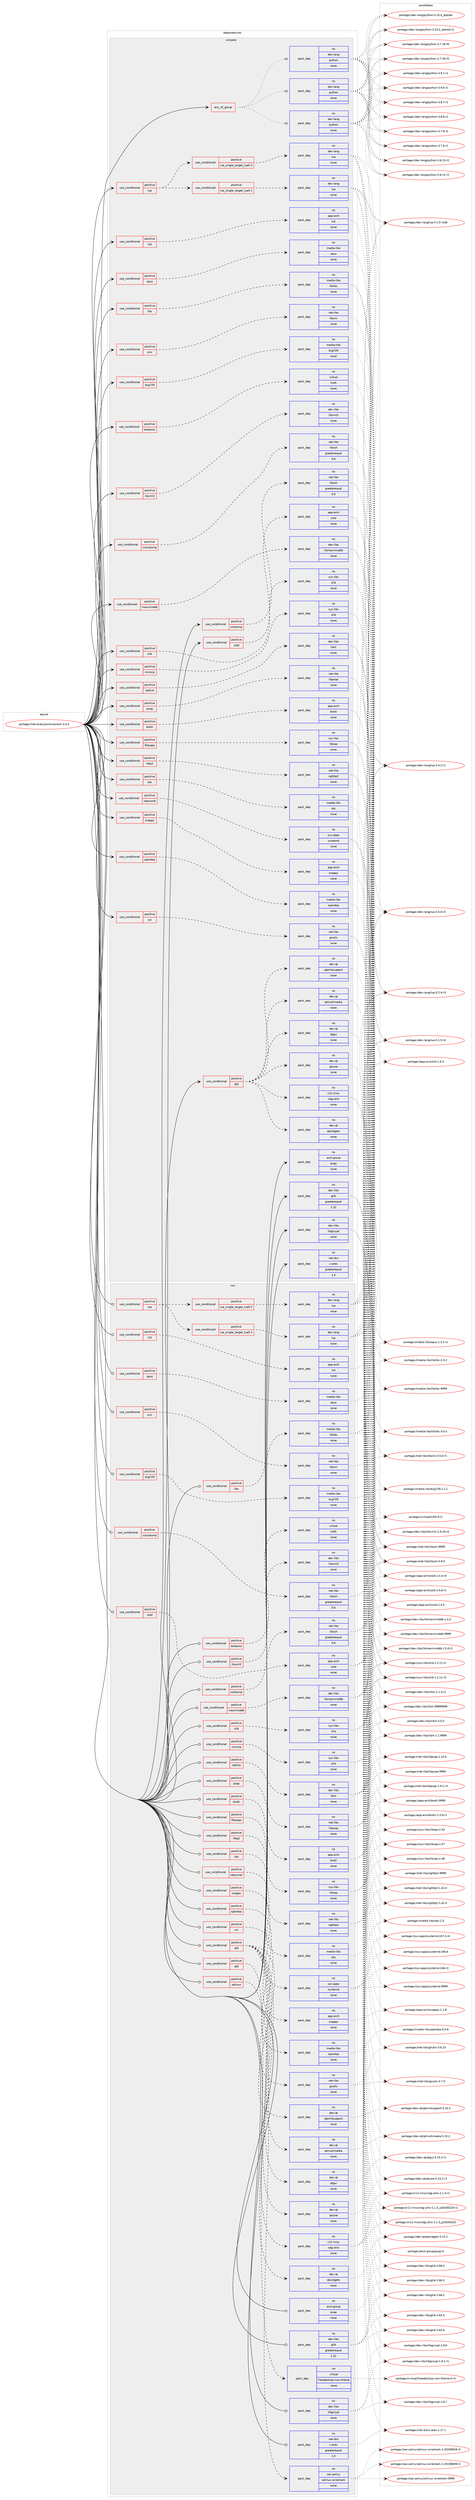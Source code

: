 digraph prolog {

# *************
# Graph options
# *************

newrank=true;
concentrate=true;
compound=true;
graph [rankdir=LR,fontname=Helvetica,fontsize=10,ranksep=1.5];#, ranksep=2.5, nodesep=0.2];
edge  [arrowhead=vee];
node  [fontname=Helvetica,fontsize=10];

# **********
# The ebuild
# **********

subgraph cluster_leftcol {
color=gray;
label=<<i>ebuild</i>>;
id [label="portage://net-analyzer/wireshark-3.4.3", color=red, width=4, href="../net-analyzer/wireshark-3.4.3.svg"];
}

# ****************
# The dependencies
# ****************

subgraph cluster_midcol {
color=gray;
label=<<i>dependencies</i>>;
subgraph cluster_compile {
fillcolor="#eeeeee";
style=filled;
label=<<i>compile</i>>;
subgraph any231 {
dependency31402 [label=<<TABLE BORDER="0" CELLBORDER="1" CELLSPACING="0" CELLPADDING="4"><TR><TD CELLPADDING="10">any_of_group</TD></TR></TABLE>>, shape=none, color=red];subgraph pack21457 {
dependency31403 [label=<<TABLE BORDER="0" CELLBORDER="1" CELLSPACING="0" CELLPADDING="4" WIDTH="220"><TR><TD ROWSPAN="6" CELLPADDING="30">pack_dep</TD></TR><TR><TD WIDTH="110">no</TD></TR><TR><TD>dev-lang</TD></TR><TR><TD>python</TD></TR><TR><TD>none</TD></TR><TR><TD></TD></TR></TABLE>>, shape=none, color=blue];
}
dependency31402:e -> dependency31403:w [weight=20,style="dotted",arrowhead="oinv"];
subgraph pack21458 {
dependency31404 [label=<<TABLE BORDER="0" CELLBORDER="1" CELLSPACING="0" CELLPADDING="4" WIDTH="220"><TR><TD ROWSPAN="6" CELLPADDING="30">pack_dep</TD></TR><TR><TD WIDTH="110">no</TD></TR><TR><TD>dev-lang</TD></TR><TR><TD>python</TD></TR><TR><TD>none</TD></TR><TR><TD></TD></TR></TABLE>>, shape=none, color=blue];
}
dependency31402:e -> dependency31404:w [weight=20,style="dotted",arrowhead="oinv"];
subgraph pack21459 {
dependency31405 [label=<<TABLE BORDER="0" CELLBORDER="1" CELLSPACING="0" CELLPADDING="4" WIDTH="220"><TR><TD ROWSPAN="6" CELLPADDING="30">pack_dep</TD></TR><TR><TD WIDTH="110">no</TD></TR><TR><TD>dev-lang</TD></TR><TR><TD>python</TD></TR><TR><TD>none</TD></TR><TR><TD></TD></TR></TABLE>>, shape=none, color=blue];
}
dependency31402:e -> dependency31405:w [weight=20,style="dotted",arrowhead="oinv"];
}
id:e -> dependency31402:w [weight=20,style="solid",arrowhead="vee"];
subgraph cond9667 {
dependency31406 [label=<<TABLE BORDER="0" CELLBORDER="1" CELLSPACING="0" CELLPADDING="4"><TR><TD ROWSPAN="3" CELLPADDING="10">use_conditional</TD></TR><TR><TD>positive</TD></TR><TR><TD>bcg729</TD></TR></TABLE>>, shape=none, color=red];
subgraph pack21460 {
dependency31407 [label=<<TABLE BORDER="0" CELLBORDER="1" CELLSPACING="0" CELLPADDING="4" WIDTH="220"><TR><TD ROWSPAN="6" CELLPADDING="30">pack_dep</TD></TR><TR><TD WIDTH="110">no</TD></TR><TR><TD>media-libs</TD></TR><TR><TD>bcg729</TD></TR><TR><TD>none</TD></TR><TR><TD></TD></TR></TABLE>>, shape=none, color=blue];
}
dependency31406:e -> dependency31407:w [weight=20,style="dashed",arrowhead="vee"];
}
id:e -> dependency31406:w [weight=20,style="solid",arrowhead="vee"];
subgraph cond9668 {
dependency31408 [label=<<TABLE BORDER="0" CELLBORDER="1" CELLSPACING="0" CELLPADDING="4"><TR><TD ROWSPAN="3" CELLPADDING="10">use_conditional</TD></TR><TR><TD>positive</TD></TR><TR><TD>brotli</TD></TR></TABLE>>, shape=none, color=red];
subgraph pack21461 {
dependency31409 [label=<<TABLE BORDER="0" CELLBORDER="1" CELLSPACING="0" CELLPADDING="4" WIDTH="220"><TR><TD ROWSPAN="6" CELLPADDING="30">pack_dep</TD></TR><TR><TD WIDTH="110">no</TD></TR><TR><TD>app-arch</TD></TR><TR><TD>brotli</TD></TR><TR><TD>none</TD></TR><TR><TD></TD></TR></TABLE>>, shape=none, color=blue];
}
dependency31408:e -> dependency31409:w [weight=20,style="dashed",arrowhead="vee"];
}
id:e -> dependency31408:w [weight=20,style="solid",arrowhead="vee"];
subgraph cond9669 {
dependency31410 [label=<<TABLE BORDER="0" CELLBORDER="1" CELLSPACING="0" CELLPADDING="4"><TR><TD ROWSPAN="3" CELLPADDING="10">use_conditional</TD></TR><TR><TD>positive</TD></TR><TR><TD>ciscodump</TD></TR></TABLE>>, shape=none, color=red];
subgraph pack21462 {
dependency31411 [label=<<TABLE BORDER="0" CELLBORDER="1" CELLSPACING="0" CELLPADDING="4" WIDTH="220"><TR><TD ROWSPAN="6" CELLPADDING="30">pack_dep</TD></TR><TR><TD WIDTH="110">no</TD></TR><TR><TD>net-libs</TD></TR><TR><TD>libssh</TD></TR><TR><TD>greaterequal</TD></TR><TR><TD>0.6</TD></TR></TABLE>>, shape=none, color=blue];
}
dependency31410:e -> dependency31411:w [weight=20,style="dashed",arrowhead="vee"];
}
id:e -> dependency31410:w [weight=20,style="solid",arrowhead="vee"];
subgraph cond9670 {
dependency31412 [label=<<TABLE BORDER="0" CELLBORDER="1" CELLSPACING="0" CELLPADDING="4"><TR><TD ROWSPAN="3" CELLPADDING="10">use_conditional</TD></TR><TR><TD>positive</TD></TR><TR><TD>filecaps</TD></TR></TABLE>>, shape=none, color=red];
subgraph pack21463 {
dependency31413 [label=<<TABLE BORDER="0" CELLBORDER="1" CELLSPACING="0" CELLPADDING="4" WIDTH="220"><TR><TD ROWSPAN="6" CELLPADDING="30">pack_dep</TD></TR><TR><TD WIDTH="110">no</TD></TR><TR><TD>sys-libs</TD></TR><TR><TD>libcap</TD></TR><TR><TD>none</TD></TR><TR><TD></TD></TR></TABLE>>, shape=none, color=blue];
}
dependency31412:e -> dependency31413:w [weight=20,style="dashed",arrowhead="vee"];
}
id:e -> dependency31412:w [weight=20,style="solid",arrowhead="vee"];
subgraph cond9671 {
dependency31414 [label=<<TABLE BORDER="0" CELLBORDER="1" CELLSPACING="0" CELLPADDING="4"><TR><TD ROWSPAN="3" CELLPADDING="10">use_conditional</TD></TR><TR><TD>positive</TD></TR><TR><TD>http2</TD></TR></TABLE>>, shape=none, color=red];
subgraph pack21464 {
dependency31415 [label=<<TABLE BORDER="0" CELLBORDER="1" CELLSPACING="0" CELLPADDING="4" WIDTH="220"><TR><TD ROWSPAN="6" CELLPADDING="30">pack_dep</TD></TR><TR><TD WIDTH="110">no</TD></TR><TR><TD>net-libs</TD></TR><TR><TD>nghttp2</TD></TR><TR><TD>none</TD></TR><TR><TD></TD></TR></TABLE>>, shape=none, color=blue];
}
dependency31414:e -> dependency31415:w [weight=20,style="dashed",arrowhead="vee"];
}
id:e -> dependency31414:w [weight=20,style="solid",arrowhead="vee"];
subgraph cond9672 {
dependency31416 [label=<<TABLE BORDER="0" CELLBORDER="1" CELLSPACING="0" CELLPADDING="4"><TR><TD ROWSPAN="3" CELLPADDING="10">use_conditional</TD></TR><TR><TD>positive</TD></TR><TR><TD>ilbc</TD></TR></TABLE>>, shape=none, color=red];
subgraph pack21465 {
dependency31417 [label=<<TABLE BORDER="0" CELLBORDER="1" CELLSPACING="0" CELLPADDING="4" WIDTH="220"><TR><TD ROWSPAN="6" CELLPADDING="30">pack_dep</TD></TR><TR><TD WIDTH="110">no</TD></TR><TR><TD>media-libs</TD></TR><TR><TD>libilbc</TD></TR><TR><TD>none</TD></TR><TR><TD></TD></TR></TABLE>>, shape=none, color=blue];
}
dependency31416:e -> dependency31417:w [weight=20,style="dashed",arrowhead="vee"];
}
id:e -> dependency31416:w [weight=20,style="solid",arrowhead="vee"];
subgraph cond9673 {
dependency31418 [label=<<TABLE BORDER="0" CELLBORDER="1" CELLSPACING="0" CELLPADDING="4"><TR><TD ROWSPAN="3" CELLPADDING="10">use_conditional</TD></TR><TR><TD>positive</TD></TR><TR><TD>kerberos</TD></TR></TABLE>>, shape=none, color=red];
subgraph pack21466 {
dependency31419 [label=<<TABLE BORDER="0" CELLBORDER="1" CELLSPACING="0" CELLPADDING="4" WIDTH="220"><TR><TD ROWSPAN="6" CELLPADDING="30">pack_dep</TD></TR><TR><TD WIDTH="110">no</TD></TR><TR><TD>virtual</TD></TR><TR><TD>krb5</TD></TR><TR><TD>none</TD></TR><TR><TD></TD></TR></TABLE>>, shape=none, color=blue];
}
dependency31418:e -> dependency31419:w [weight=20,style="dashed",arrowhead="vee"];
}
id:e -> dependency31418:w [weight=20,style="solid",arrowhead="vee"];
subgraph cond9674 {
dependency31420 [label=<<TABLE BORDER="0" CELLBORDER="1" CELLSPACING="0" CELLPADDING="4"><TR><TD ROWSPAN="3" CELLPADDING="10">use_conditional</TD></TR><TR><TD>positive</TD></TR><TR><TD>libxml2</TD></TR></TABLE>>, shape=none, color=red];
subgraph pack21467 {
dependency31421 [label=<<TABLE BORDER="0" CELLBORDER="1" CELLSPACING="0" CELLPADDING="4" WIDTH="220"><TR><TD ROWSPAN="6" CELLPADDING="30">pack_dep</TD></TR><TR><TD WIDTH="110">no</TD></TR><TR><TD>dev-libs</TD></TR><TR><TD>libxml2</TD></TR><TR><TD>none</TD></TR><TR><TD></TD></TR></TABLE>>, shape=none, color=blue];
}
dependency31420:e -> dependency31421:w [weight=20,style="dashed",arrowhead="vee"];
}
id:e -> dependency31420:w [weight=20,style="solid",arrowhead="vee"];
subgraph cond9675 {
dependency31422 [label=<<TABLE BORDER="0" CELLBORDER="1" CELLSPACING="0" CELLPADDING="4"><TR><TD ROWSPAN="3" CELLPADDING="10">use_conditional</TD></TR><TR><TD>positive</TD></TR><TR><TD>lua</TD></TR></TABLE>>, shape=none, color=red];
subgraph cond9676 {
dependency31423 [label=<<TABLE BORDER="0" CELLBORDER="1" CELLSPACING="0" CELLPADDING="4"><TR><TD ROWSPAN="3" CELLPADDING="10">use_conditional</TD></TR><TR><TD>positive</TD></TR><TR><TD>lua_single_target_lua5-1</TD></TR></TABLE>>, shape=none, color=red];
subgraph pack21468 {
dependency31424 [label=<<TABLE BORDER="0" CELLBORDER="1" CELLSPACING="0" CELLPADDING="4" WIDTH="220"><TR><TD ROWSPAN="6" CELLPADDING="30">pack_dep</TD></TR><TR><TD WIDTH="110">no</TD></TR><TR><TD>dev-lang</TD></TR><TR><TD>lua</TD></TR><TR><TD>none</TD></TR><TR><TD></TD></TR></TABLE>>, shape=none, color=blue];
}
dependency31423:e -> dependency31424:w [weight=20,style="dashed",arrowhead="vee"];
}
dependency31422:e -> dependency31423:w [weight=20,style="dashed",arrowhead="vee"];
subgraph cond9677 {
dependency31425 [label=<<TABLE BORDER="0" CELLBORDER="1" CELLSPACING="0" CELLPADDING="4"><TR><TD ROWSPAN="3" CELLPADDING="10">use_conditional</TD></TR><TR><TD>positive</TD></TR><TR><TD>lua_single_target_lua5-2</TD></TR></TABLE>>, shape=none, color=red];
subgraph pack21469 {
dependency31426 [label=<<TABLE BORDER="0" CELLBORDER="1" CELLSPACING="0" CELLPADDING="4" WIDTH="220"><TR><TD ROWSPAN="6" CELLPADDING="30">pack_dep</TD></TR><TR><TD WIDTH="110">no</TD></TR><TR><TD>dev-lang</TD></TR><TR><TD>lua</TD></TR><TR><TD>none</TD></TR><TR><TD></TD></TR></TABLE>>, shape=none, color=blue];
}
dependency31425:e -> dependency31426:w [weight=20,style="dashed",arrowhead="vee"];
}
dependency31422:e -> dependency31425:w [weight=20,style="dashed",arrowhead="vee"];
}
id:e -> dependency31422:w [weight=20,style="solid",arrowhead="vee"];
subgraph cond9678 {
dependency31427 [label=<<TABLE BORDER="0" CELLBORDER="1" CELLSPACING="0" CELLPADDING="4"><TR><TD ROWSPAN="3" CELLPADDING="10">use_conditional</TD></TR><TR><TD>positive</TD></TR><TR><TD>lz4</TD></TR></TABLE>>, shape=none, color=red];
subgraph pack21470 {
dependency31428 [label=<<TABLE BORDER="0" CELLBORDER="1" CELLSPACING="0" CELLPADDING="4" WIDTH="220"><TR><TD ROWSPAN="6" CELLPADDING="30">pack_dep</TD></TR><TR><TD WIDTH="110">no</TD></TR><TR><TD>app-arch</TD></TR><TR><TD>lz4</TD></TR><TR><TD>none</TD></TR><TR><TD></TD></TR></TABLE>>, shape=none, color=blue];
}
dependency31427:e -> dependency31428:w [weight=20,style="dashed",arrowhead="vee"];
}
id:e -> dependency31427:w [weight=20,style="solid",arrowhead="vee"];
subgraph cond9679 {
dependency31429 [label=<<TABLE BORDER="0" CELLBORDER="1" CELLSPACING="0" CELLPADDING="4"><TR><TD ROWSPAN="3" CELLPADDING="10">use_conditional</TD></TR><TR><TD>positive</TD></TR><TR><TD>maxminddb</TD></TR></TABLE>>, shape=none, color=red];
subgraph pack21471 {
dependency31430 [label=<<TABLE BORDER="0" CELLBORDER="1" CELLSPACING="0" CELLPADDING="4" WIDTH="220"><TR><TD ROWSPAN="6" CELLPADDING="30">pack_dep</TD></TR><TR><TD WIDTH="110">no</TD></TR><TR><TD>dev-libs</TD></TR><TR><TD>libmaxminddb</TD></TR><TR><TD>none</TD></TR><TR><TD></TD></TR></TABLE>>, shape=none, color=blue];
}
dependency31429:e -> dependency31430:w [weight=20,style="dashed",arrowhead="vee"];
}
id:e -> dependency31429:w [weight=20,style="solid",arrowhead="vee"];
subgraph cond9680 {
dependency31431 [label=<<TABLE BORDER="0" CELLBORDER="1" CELLSPACING="0" CELLPADDING="4"><TR><TD ROWSPAN="3" CELLPADDING="10">use_conditional</TD></TR><TR><TD>positive</TD></TR><TR><TD>minizip</TD></TR></TABLE>>, shape=none, color=red];
subgraph pack21472 {
dependency31432 [label=<<TABLE BORDER="0" CELLBORDER="1" CELLSPACING="0" CELLPADDING="4" WIDTH="220"><TR><TD ROWSPAN="6" CELLPADDING="30">pack_dep</TD></TR><TR><TD WIDTH="110">no</TD></TR><TR><TD>sys-libs</TD></TR><TR><TD>zlib</TD></TR><TR><TD>none</TD></TR><TR><TD></TD></TR></TABLE>>, shape=none, color=blue];
}
dependency31431:e -> dependency31432:w [weight=20,style="dashed",arrowhead="vee"];
}
id:e -> dependency31431:w [weight=20,style="solid",arrowhead="vee"];
subgraph cond9681 {
dependency31433 [label=<<TABLE BORDER="0" CELLBORDER="1" CELLSPACING="0" CELLPADDING="4"><TR><TD ROWSPAN="3" CELLPADDING="10">use_conditional</TD></TR><TR><TD>positive</TD></TR><TR><TD>netlink</TD></TR></TABLE>>, shape=none, color=red];
subgraph pack21473 {
dependency31434 [label=<<TABLE BORDER="0" CELLBORDER="1" CELLSPACING="0" CELLPADDING="4" WIDTH="220"><TR><TD ROWSPAN="6" CELLPADDING="30">pack_dep</TD></TR><TR><TD WIDTH="110">no</TD></TR><TR><TD>dev-libs</TD></TR><TR><TD>libnl</TD></TR><TR><TD>none</TD></TR><TR><TD></TD></TR></TABLE>>, shape=none, color=blue];
}
dependency31433:e -> dependency31434:w [weight=20,style="dashed",arrowhead="vee"];
}
id:e -> dependency31433:w [weight=20,style="solid",arrowhead="vee"];
subgraph cond9682 {
dependency31435 [label=<<TABLE BORDER="0" CELLBORDER="1" CELLSPACING="0" CELLPADDING="4"><TR><TD ROWSPAN="3" CELLPADDING="10">use_conditional</TD></TR><TR><TD>positive</TD></TR><TR><TD>opus</TD></TR></TABLE>>, shape=none, color=red];
subgraph pack21474 {
dependency31436 [label=<<TABLE BORDER="0" CELLBORDER="1" CELLSPACING="0" CELLPADDING="4" WIDTH="220"><TR><TD ROWSPAN="6" CELLPADDING="30">pack_dep</TD></TR><TR><TD WIDTH="110">no</TD></TR><TR><TD>media-libs</TD></TR><TR><TD>opus</TD></TR><TR><TD>none</TD></TR><TR><TD></TD></TR></TABLE>>, shape=none, color=blue];
}
dependency31435:e -> dependency31436:w [weight=20,style="dashed",arrowhead="vee"];
}
id:e -> dependency31435:w [weight=20,style="solid",arrowhead="vee"];
subgraph cond9683 {
dependency31437 [label=<<TABLE BORDER="0" CELLBORDER="1" CELLSPACING="0" CELLPADDING="4"><TR><TD ROWSPAN="3" CELLPADDING="10">use_conditional</TD></TR><TR><TD>positive</TD></TR><TR><TD>pcap</TD></TR></TABLE>>, shape=none, color=red];
subgraph pack21475 {
dependency31438 [label=<<TABLE BORDER="0" CELLBORDER="1" CELLSPACING="0" CELLPADDING="4" WIDTH="220"><TR><TD ROWSPAN="6" CELLPADDING="30">pack_dep</TD></TR><TR><TD WIDTH="110">no</TD></TR><TR><TD>net-libs</TD></TR><TR><TD>libpcap</TD></TR><TR><TD>none</TD></TR><TR><TD></TD></TR></TABLE>>, shape=none, color=blue];
}
dependency31437:e -> dependency31438:w [weight=20,style="dashed",arrowhead="vee"];
}
id:e -> dependency31437:w [weight=20,style="solid",arrowhead="vee"];
subgraph cond9684 {
dependency31439 [label=<<TABLE BORDER="0" CELLBORDER="1" CELLSPACING="0" CELLPADDING="4"><TR><TD ROWSPAN="3" CELLPADDING="10">use_conditional</TD></TR><TR><TD>positive</TD></TR><TR><TD>qt5</TD></TR></TABLE>>, shape=none, color=red];
subgraph pack21476 {
dependency31440 [label=<<TABLE BORDER="0" CELLBORDER="1" CELLSPACING="0" CELLPADDING="4" WIDTH="220"><TR><TD ROWSPAN="6" CELLPADDING="30">pack_dep</TD></TR><TR><TD WIDTH="110">no</TD></TR><TR><TD>dev-qt</TD></TR><TR><TD>qtcore</TD></TR><TR><TD>none</TD></TR><TR><TD></TD></TR></TABLE>>, shape=none, color=blue];
}
dependency31439:e -> dependency31440:w [weight=20,style="dashed",arrowhead="vee"];
subgraph pack21477 {
dependency31441 [label=<<TABLE BORDER="0" CELLBORDER="1" CELLSPACING="0" CELLPADDING="4" WIDTH="220"><TR><TD ROWSPAN="6" CELLPADDING="30">pack_dep</TD></TR><TR><TD WIDTH="110">no</TD></TR><TR><TD>dev-qt</TD></TR><TR><TD>qtgui</TD></TR><TR><TD>none</TD></TR><TR><TD></TD></TR></TABLE>>, shape=none, color=blue];
}
dependency31439:e -> dependency31441:w [weight=20,style="dashed",arrowhead="vee"];
subgraph pack21478 {
dependency31442 [label=<<TABLE BORDER="0" CELLBORDER="1" CELLSPACING="0" CELLPADDING="4" WIDTH="220"><TR><TD ROWSPAN="6" CELLPADDING="30">pack_dep</TD></TR><TR><TD WIDTH="110">no</TD></TR><TR><TD>dev-qt</TD></TR><TR><TD>qtmultimedia</TD></TR><TR><TD>none</TD></TR><TR><TD></TD></TR></TABLE>>, shape=none, color=blue];
}
dependency31439:e -> dependency31442:w [weight=20,style="dashed",arrowhead="vee"];
subgraph pack21479 {
dependency31443 [label=<<TABLE BORDER="0" CELLBORDER="1" CELLSPACING="0" CELLPADDING="4" WIDTH="220"><TR><TD ROWSPAN="6" CELLPADDING="30">pack_dep</TD></TR><TR><TD WIDTH="110">no</TD></TR><TR><TD>dev-qt</TD></TR><TR><TD>qtprintsupport</TD></TR><TR><TD>none</TD></TR><TR><TD></TD></TR></TABLE>>, shape=none, color=blue];
}
dependency31439:e -> dependency31443:w [weight=20,style="dashed",arrowhead="vee"];
subgraph pack21480 {
dependency31444 [label=<<TABLE BORDER="0" CELLBORDER="1" CELLSPACING="0" CELLPADDING="4" WIDTH="220"><TR><TD ROWSPAN="6" CELLPADDING="30">pack_dep</TD></TR><TR><TD WIDTH="110">no</TD></TR><TR><TD>dev-qt</TD></TR><TR><TD>qtwidgets</TD></TR><TR><TD>none</TD></TR><TR><TD></TD></TR></TABLE>>, shape=none, color=blue];
}
dependency31439:e -> dependency31444:w [weight=20,style="dashed",arrowhead="vee"];
subgraph pack21481 {
dependency31445 [label=<<TABLE BORDER="0" CELLBORDER="1" CELLSPACING="0" CELLPADDING="4" WIDTH="220"><TR><TD ROWSPAN="6" CELLPADDING="30">pack_dep</TD></TR><TR><TD WIDTH="110">no</TD></TR><TR><TD>x11-misc</TD></TR><TR><TD>xdg-utils</TD></TR><TR><TD>none</TD></TR><TR><TD></TD></TR></TABLE>>, shape=none, color=blue];
}
dependency31439:e -> dependency31445:w [weight=20,style="dashed",arrowhead="vee"];
}
id:e -> dependency31439:w [weight=20,style="solid",arrowhead="vee"];
subgraph cond9685 {
dependency31446 [label=<<TABLE BORDER="0" CELLBORDER="1" CELLSPACING="0" CELLPADDING="4"><TR><TD ROWSPAN="3" CELLPADDING="10">use_conditional</TD></TR><TR><TD>positive</TD></TR><TR><TD>sbc</TD></TR></TABLE>>, shape=none, color=red];
subgraph pack21482 {
dependency31447 [label=<<TABLE BORDER="0" CELLBORDER="1" CELLSPACING="0" CELLPADDING="4" WIDTH="220"><TR><TD ROWSPAN="6" CELLPADDING="30">pack_dep</TD></TR><TR><TD WIDTH="110">no</TD></TR><TR><TD>media-libs</TD></TR><TR><TD>sbc</TD></TR><TR><TD>none</TD></TR><TR><TD></TD></TR></TABLE>>, shape=none, color=blue];
}
dependency31446:e -> dependency31447:w [weight=20,style="dashed",arrowhead="vee"];
}
id:e -> dependency31446:w [weight=20,style="solid",arrowhead="vee"];
subgraph cond9686 {
dependency31448 [label=<<TABLE BORDER="0" CELLBORDER="1" CELLSPACING="0" CELLPADDING="4"><TR><TD ROWSPAN="3" CELLPADDING="10">use_conditional</TD></TR><TR><TD>positive</TD></TR><TR><TD>sdjournal</TD></TR></TABLE>>, shape=none, color=red];
subgraph pack21483 {
dependency31449 [label=<<TABLE BORDER="0" CELLBORDER="1" CELLSPACING="0" CELLPADDING="4" WIDTH="220"><TR><TD ROWSPAN="6" CELLPADDING="30">pack_dep</TD></TR><TR><TD WIDTH="110">no</TD></TR><TR><TD>sys-apps</TD></TR><TR><TD>systemd</TD></TR><TR><TD>none</TD></TR><TR><TD></TD></TR></TABLE>>, shape=none, color=blue];
}
dependency31448:e -> dependency31449:w [weight=20,style="dashed",arrowhead="vee"];
}
id:e -> dependency31448:w [weight=20,style="solid",arrowhead="vee"];
subgraph cond9687 {
dependency31450 [label=<<TABLE BORDER="0" CELLBORDER="1" CELLSPACING="0" CELLPADDING="4"><TR><TD ROWSPAN="3" CELLPADDING="10">use_conditional</TD></TR><TR><TD>positive</TD></TR><TR><TD>smi</TD></TR></TABLE>>, shape=none, color=red];
subgraph pack21484 {
dependency31451 [label=<<TABLE BORDER="0" CELLBORDER="1" CELLSPACING="0" CELLPADDING="4" WIDTH="220"><TR><TD ROWSPAN="6" CELLPADDING="30">pack_dep</TD></TR><TR><TD WIDTH="110">no</TD></TR><TR><TD>net-libs</TD></TR><TR><TD>libsmi</TD></TR><TR><TD>none</TD></TR><TR><TD></TD></TR></TABLE>>, shape=none, color=blue];
}
dependency31450:e -> dependency31451:w [weight=20,style="dashed",arrowhead="vee"];
}
id:e -> dependency31450:w [weight=20,style="solid",arrowhead="vee"];
subgraph cond9688 {
dependency31452 [label=<<TABLE BORDER="0" CELLBORDER="1" CELLSPACING="0" CELLPADDING="4"><TR><TD ROWSPAN="3" CELLPADDING="10">use_conditional</TD></TR><TR><TD>positive</TD></TR><TR><TD>snappy</TD></TR></TABLE>>, shape=none, color=red];
subgraph pack21485 {
dependency31453 [label=<<TABLE BORDER="0" CELLBORDER="1" CELLSPACING="0" CELLPADDING="4" WIDTH="220"><TR><TD ROWSPAN="6" CELLPADDING="30">pack_dep</TD></TR><TR><TD WIDTH="110">no</TD></TR><TR><TD>app-arch</TD></TR><TR><TD>snappy</TD></TR><TR><TD>none</TD></TR><TR><TD></TD></TR></TABLE>>, shape=none, color=blue];
}
dependency31452:e -> dependency31453:w [weight=20,style="dashed",arrowhead="vee"];
}
id:e -> dependency31452:w [weight=20,style="solid",arrowhead="vee"];
subgraph cond9689 {
dependency31454 [label=<<TABLE BORDER="0" CELLBORDER="1" CELLSPACING="0" CELLPADDING="4"><TR><TD ROWSPAN="3" CELLPADDING="10">use_conditional</TD></TR><TR><TD>positive</TD></TR><TR><TD>spandsp</TD></TR></TABLE>>, shape=none, color=red];
subgraph pack21486 {
dependency31455 [label=<<TABLE BORDER="0" CELLBORDER="1" CELLSPACING="0" CELLPADDING="4" WIDTH="220"><TR><TD ROWSPAN="6" CELLPADDING="30">pack_dep</TD></TR><TR><TD WIDTH="110">no</TD></TR><TR><TD>media-libs</TD></TR><TR><TD>spandsp</TD></TR><TR><TD>none</TD></TR><TR><TD></TD></TR></TABLE>>, shape=none, color=blue];
}
dependency31454:e -> dependency31455:w [weight=20,style="dashed",arrowhead="vee"];
}
id:e -> dependency31454:w [weight=20,style="solid",arrowhead="vee"];
subgraph cond9690 {
dependency31456 [label=<<TABLE BORDER="0" CELLBORDER="1" CELLSPACING="0" CELLPADDING="4"><TR><TD ROWSPAN="3" CELLPADDING="10">use_conditional</TD></TR><TR><TD>positive</TD></TR><TR><TD>sshdump</TD></TR></TABLE>>, shape=none, color=red];
subgraph pack21487 {
dependency31457 [label=<<TABLE BORDER="0" CELLBORDER="1" CELLSPACING="0" CELLPADDING="4" WIDTH="220"><TR><TD ROWSPAN="6" CELLPADDING="30">pack_dep</TD></TR><TR><TD WIDTH="110">no</TD></TR><TR><TD>net-libs</TD></TR><TR><TD>libssh</TD></TR><TR><TD>greaterequal</TD></TR><TR><TD>0.6</TD></TR></TABLE>>, shape=none, color=blue];
}
dependency31456:e -> dependency31457:w [weight=20,style="dashed",arrowhead="vee"];
}
id:e -> dependency31456:w [weight=20,style="solid",arrowhead="vee"];
subgraph cond9691 {
dependency31458 [label=<<TABLE BORDER="0" CELLBORDER="1" CELLSPACING="0" CELLPADDING="4"><TR><TD ROWSPAN="3" CELLPADDING="10">use_conditional</TD></TR><TR><TD>positive</TD></TR><TR><TD>ssl</TD></TR></TABLE>>, shape=none, color=red];
subgraph pack21488 {
dependency31459 [label=<<TABLE BORDER="0" CELLBORDER="1" CELLSPACING="0" CELLPADDING="4" WIDTH="220"><TR><TD ROWSPAN="6" CELLPADDING="30">pack_dep</TD></TR><TR><TD WIDTH="110">no</TD></TR><TR><TD>net-libs</TD></TR><TR><TD>gnutls</TD></TR><TR><TD>none</TD></TR><TR><TD></TD></TR></TABLE>>, shape=none, color=blue];
}
dependency31458:e -> dependency31459:w [weight=20,style="dashed",arrowhead="vee"];
}
id:e -> dependency31458:w [weight=20,style="solid",arrowhead="vee"];
subgraph cond9692 {
dependency31460 [label=<<TABLE BORDER="0" CELLBORDER="1" CELLSPACING="0" CELLPADDING="4"><TR><TD ROWSPAN="3" CELLPADDING="10">use_conditional</TD></TR><TR><TD>positive</TD></TR><TR><TD>zlib</TD></TR></TABLE>>, shape=none, color=red];
subgraph pack21489 {
dependency31461 [label=<<TABLE BORDER="0" CELLBORDER="1" CELLSPACING="0" CELLPADDING="4" WIDTH="220"><TR><TD ROWSPAN="6" CELLPADDING="30">pack_dep</TD></TR><TR><TD WIDTH="110">no</TD></TR><TR><TD>sys-libs</TD></TR><TR><TD>zlib</TD></TR><TR><TD>none</TD></TR><TR><TD></TD></TR></TABLE>>, shape=none, color=blue];
}
dependency31460:e -> dependency31461:w [weight=20,style="dashed",arrowhead="vee"];
}
id:e -> dependency31460:w [weight=20,style="solid",arrowhead="vee"];
subgraph cond9693 {
dependency31462 [label=<<TABLE BORDER="0" CELLBORDER="1" CELLSPACING="0" CELLPADDING="4"><TR><TD ROWSPAN="3" CELLPADDING="10">use_conditional</TD></TR><TR><TD>positive</TD></TR><TR><TD>zstd</TD></TR></TABLE>>, shape=none, color=red];
subgraph pack21490 {
dependency31463 [label=<<TABLE BORDER="0" CELLBORDER="1" CELLSPACING="0" CELLPADDING="4" WIDTH="220"><TR><TD ROWSPAN="6" CELLPADDING="30">pack_dep</TD></TR><TR><TD WIDTH="110">no</TD></TR><TR><TD>app-arch</TD></TR><TR><TD>zstd</TD></TR><TR><TD>none</TD></TR><TR><TD></TD></TR></TABLE>>, shape=none, color=blue];
}
dependency31462:e -> dependency31463:w [weight=20,style="dashed",arrowhead="vee"];
}
id:e -> dependency31462:w [weight=20,style="solid",arrowhead="vee"];
subgraph pack21491 {
dependency31464 [label=<<TABLE BORDER="0" CELLBORDER="1" CELLSPACING="0" CELLPADDING="4" WIDTH="220"><TR><TD ROWSPAN="6" CELLPADDING="30">pack_dep</TD></TR><TR><TD WIDTH="110">no</TD></TR><TR><TD>acct-group</TD></TR><TR><TD>pcap</TD></TR><TR><TD>none</TD></TR><TR><TD></TD></TR></TABLE>>, shape=none, color=blue];
}
id:e -> dependency31464:w [weight=20,style="solid",arrowhead="vee"];
subgraph pack21492 {
dependency31465 [label=<<TABLE BORDER="0" CELLBORDER="1" CELLSPACING="0" CELLPADDING="4" WIDTH="220"><TR><TD ROWSPAN="6" CELLPADDING="30">pack_dep</TD></TR><TR><TD WIDTH="110">no</TD></TR><TR><TD>dev-libs</TD></TR><TR><TD>glib</TD></TR><TR><TD>greaterequal</TD></TR><TR><TD>2.32</TD></TR></TABLE>>, shape=none, color=blue];
}
id:e -> dependency31465:w [weight=20,style="solid",arrowhead="vee"];
subgraph pack21493 {
dependency31466 [label=<<TABLE BORDER="0" CELLBORDER="1" CELLSPACING="0" CELLPADDING="4" WIDTH="220"><TR><TD ROWSPAN="6" CELLPADDING="30">pack_dep</TD></TR><TR><TD WIDTH="110">no</TD></TR><TR><TD>dev-libs</TD></TR><TR><TD>libgcrypt</TD></TR><TR><TD>none</TD></TR><TR><TD></TD></TR></TABLE>>, shape=none, color=blue];
}
id:e -> dependency31466:w [weight=20,style="solid",arrowhead="vee"];
subgraph pack21494 {
dependency31467 [label=<<TABLE BORDER="0" CELLBORDER="1" CELLSPACING="0" CELLPADDING="4" WIDTH="220"><TR><TD ROWSPAN="6" CELLPADDING="30">pack_dep</TD></TR><TR><TD WIDTH="110">no</TD></TR><TR><TD>net-dns</TD></TR><TR><TD>c-ares</TD></TR><TR><TD>greaterequal</TD></TR><TR><TD>1.5</TD></TR></TABLE>>, shape=none, color=blue];
}
id:e -> dependency31467:w [weight=20,style="solid",arrowhead="vee"];
}
subgraph cluster_compileandrun {
fillcolor="#eeeeee";
style=filled;
label=<<i>compile and run</i>>;
}
subgraph cluster_run {
fillcolor="#eeeeee";
style=filled;
label=<<i>run</i>>;
subgraph cond9694 {
dependency31468 [label=<<TABLE BORDER="0" CELLBORDER="1" CELLSPACING="0" CELLPADDING="4"><TR><TD ROWSPAN="3" CELLPADDING="10">use_conditional</TD></TR><TR><TD>positive</TD></TR><TR><TD>bcg729</TD></TR></TABLE>>, shape=none, color=red];
subgraph pack21495 {
dependency31469 [label=<<TABLE BORDER="0" CELLBORDER="1" CELLSPACING="0" CELLPADDING="4" WIDTH="220"><TR><TD ROWSPAN="6" CELLPADDING="30">pack_dep</TD></TR><TR><TD WIDTH="110">no</TD></TR><TR><TD>media-libs</TD></TR><TR><TD>bcg729</TD></TR><TR><TD>none</TD></TR><TR><TD></TD></TR></TABLE>>, shape=none, color=blue];
}
dependency31468:e -> dependency31469:w [weight=20,style="dashed",arrowhead="vee"];
}
id:e -> dependency31468:w [weight=20,style="solid",arrowhead="odot"];
subgraph cond9695 {
dependency31470 [label=<<TABLE BORDER="0" CELLBORDER="1" CELLSPACING="0" CELLPADDING="4"><TR><TD ROWSPAN="3" CELLPADDING="10">use_conditional</TD></TR><TR><TD>positive</TD></TR><TR><TD>brotli</TD></TR></TABLE>>, shape=none, color=red];
subgraph pack21496 {
dependency31471 [label=<<TABLE BORDER="0" CELLBORDER="1" CELLSPACING="0" CELLPADDING="4" WIDTH="220"><TR><TD ROWSPAN="6" CELLPADDING="30">pack_dep</TD></TR><TR><TD WIDTH="110">no</TD></TR><TR><TD>app-arch</TD></TR><TR><TD>brotli</TD></TR><TR><TD>none</TD></TR><TR><TD></TD></TR></TABLE>>, shape=none, color=blue];
}
dependency31470:e -> dependency31471:w [weight=20,style="dashed",arrowhead="vee"];
}
id:e -> dependency31470:w [weight=20,style="solid",arrowhead="odot"];
subgraph cond9696 {
dependency31472 [label=<<TABLE BORDER="0" CELLBORDER="1" CELLSPACING="0" CELLPADDING="4"><TR><TD ROWSPAN="3" CELLPADDING="10">use_conditional</TD></TR><TR><TD>positive</TD></TR><TR><TD>ciscodump</TD></TR></TABLE>>, shape=none, color=red];
subgraph pack21497 {
dependency31473 [label=<<TABLE BORDER="0" CELLBORDER="1" CELLSPACING="0" CELLPADDING="4" WIDTH="220"><TR><TD ROWSPAN="6" CELLPADDING="30">pack_dep</TD></TR><TR><TD WIDTH="110">no</TD></TR><TR><TD>net-libs</TD></TR><TR><TD>libssh</TD></TR><TR><TD>greaterequal</TD></TR><TR><TD>0.6</TD></TR></TABLE>>, shape=none, color=blue];
}
dependency31472:e -> dependency31473:w [weight=20,style="dashed",arrowhead="vee"];
}
id:e -> dependency31472:w [weight=20,style="solid",arrowhead="odot"];
subgraph cond9697 {
dependency31474 [label=<<TABLE BORDER="0" CELLBORDER="1" CELLSPACING="0" CELLPADDING="4"><TR><TD ROWSPAN="3" CELLPADDING="10">use_conditional</TD></TR><TR><TD>positive</TD></TR><TR><TD>filecaps</TD></TR></TABLE>>, shape=none, color=red];
subgraph pack21498 {
dependency31475 [label=<<TABLE BORDER="0" CELLBORDER="1" CELLSPACING="0" CELLPADDING="4" WIDTH="220"><TR><TD ROWSPAN="6" CELLPADDING="30">pack_dep</TD></TR><TR><TD WIDTH="110">no</TD></TR><TR><TD>sys-libs</TD></TR><TR><TD>libcap</TD></TR><TR><TD>none</TD></TR><TR><TD></TD></TR></TABLE>>, shape=none, color=blue];
}
dependency31474:e -> dependency31475:w [weight=20,style="dashed",arrowhead="vee"];
}
id:e -> dependency31474:w [weight=20,style="solid",arrowhead="odot"];
subgraph cond9698 {
dependency31476 [label=<<TABLE BORDER="0" CELLBORDER="1" CELLSPACING="0" CELLPADDING="4"><TR><TD ROWSPAN="3" CELLPADDING="10">use_conditional</TD></TR><TR><TD>positive</TD></TR><TR><TD>http2</TD></TR></TABLE>>, shape=none, color=red];
subgraph pack21499 {
dependency31477 [label=<<TABLE BORDER="0" CELLBORDER="1" CELLSPACING="0" CELLPADDING="4" WIDTH="220"><TR><TD ROWSPAN="6" CELLPADDING="30">pack_dep</TD></TR><TR><TD WIDTH="110">no</TD></TR><TR><TD>net-libs</TD></TR><TR><TD>nghttp2</TD></TR><TR><TD>none</TD></TR><TR><TD></TD></TR></TABLE>>, shape=none, color=blue];
}
dependency31476:e -> dependency31477:w [weight=20,style="dashed",arrowhead="vee"];
}
id:e -> dependency31476:w [weight=20,style="solid",arrowhead="odot"];
subgraph cond9699 {
dependency31478 [label=<<TABLE BORDER="0" CELLBORDER="1" CELLSPACING="0" CELLPADDING="4"><TR><TD ROWSPAN="3" CELLPADDING="10">use_conditional</TD></TR><TR><TD>positive</TD></TR><TR><TD>ilbc</TD></TR></TABLE>>, shape=none, color=red];
subgraph pack21500 {
dependency31479 [label=<<TABLE BORDER="0" CELLBORDER="1" CELLSPACING="0" CELLPADDING="4" WIDTH="220"><TR><TD ROWSPAN="6" CELLPADDING="30">pack_dep</TD></TR><TR><TD WIDTH="110">no</TD></TR><TR><TD>media-libs</TD></TR><TR><TD>libilbc</TD></TR><TR><TD>none</TD></TR><TR><TD></TD></TR></TABLE>>, shape=none, color=blue];
}
dependency31478:e -> dependency31479:w [weight=20,style="dashed",arrowhead="vee"];
}
id:e -> dependency31478:w [weight=20,style="solid",arrowhead="odot"];
subgraph cond9700 {
dependency31480 [label=<<TABLE BORDER="0" CELLBORDER="1" CELLSPACING="0" CELLPADDING="4"><TR><TD ROWSPAN="3" CELLPADDING="10">use_conditional</TD></TR><TR><TD>positive</TD></TR><TR><TD>kerberos</TD></TR></TABLE>>, shape=none, color=red];
subgraph pack21501 {
dependency31481 [label=<<TABLE BORDER="0" CELLBORDER="1" CELLSPACING="0" CELLPADDING="4" WIDTH="220"><TR><TD ROWSPAN="6" CELLPADDING="30">pack_dep</TD></TR><TR><TD WIDTH="110">no</TD></TR><TR><TD>virtual</TD></TR><TR><TD>krb5</TD></TR><TR><TD>none</TD></TR><TR><TD></TD></TR></TABLE>>, shape=none, color=blue];
}
dependency31480:e -> dependency31481:w [weight=20,style="dashed",arrowhead="vee"];
}
id:e -> dependency31480:w [weight=20,style="solid",arrowhead="odot"];
subgraph cond9701 {
dependency31482 [label=<<TABLE BORDER="0" CELLBORDER="1" CELLSPACING="0" CELLPADDING="4"><TR><TD ROWSPAN="3" CELLPADDING="10">use_conditional</TD></TR><TR><TD>positive</TD></TR><TR><TD>libxml2</TD></TR></TABLE>>, shape=none, color=red];
subgraph pack21502 {
dependency31483 [label=<<TABLE BORDER="0" CELLBORDER="1" CELLSPACING="0" CELLPADDING="4" WIDTH="220"><TR><TD ROWSPAN="6" CELLPADDING="30">pack_dep</TD></TR><TR><TD WIDTH="110">no</TD></TR><TR><TD>dev-libs</TD></TR><TR><TD>libxml2</TD></TR><TR><TD>none</TD></TR><TR><TD></TD></TR></TABLE>>, shape=none, color=blue];
}
dependency31482:e -> dependency31483:w [weight=20,style="dashed",arrowhead="vee"];
}
id:e -> dependency31482:w [weight=20,style="solid",arrowhead="odot"];
subgraph cond9702 {
dependency31484 [label=<<TABLE BORDER="0" CELLBORDER="1" CELLSPACING="0" CELLPADDING="4"><TR><TD ROWSPAN="3" CELLPADDING="10">use_conditional</TD></TR><TR><TD>positive</TD></TR><TR><TD>lua</TD></TR></TABLE>>, shape=none, color=red];
subgraph cond9703 {
dependency31485 [label=<<TABLE BORDER="0" CELLBORDER="1" CELLSPACING="0" CELLPADDING="4"><TR><TD ROWSPAN="3" CELLPADDING="10">use_conditional</TD></TR><TR><TD>positive</TD></TR><TR><TD>lua_single_target_lua5-1</TD></TR></TABLE>>, shape=none, color=red];
subgraph pack21503 {
dependency31486 [label=<<TABLE BORDER="0" CELLBORDER="1" CELLSPACING="0" CELLPADDING="4" WIDTH="220"><TR><TD ROWSPAN="6" CELLPADDING="30">pack_dep</TD></TR><TR><TD WIDTH="110">no</TD></TR><TR><TD>dev-lang</TD></TR><TR><TD>lua</TD></TR><TR><TD>none</TD></TR><TR><TD></TD></TR></TABLE>>, shape=none, color=blue];
}
dependency31485:e -> dependency31486:w [weight=20,style="dashed",arrowhead="vee"];
}
dependency31484:e -> dependency31485:w [weight=20,style="dashed",arrowhead="vee"];
subgraph cond9704 {
dependency31487 [label=<<TABLE BORDER="0" CELLBORDER="1" CELLSPACING="0" CELLPADDING="4"><TR><TD ROWSPAN="3" CELLPADDING="10">use_conditional</TD></TR><TR><TD>positive</TD></TR><TR><TD>lua_single_target_lua5-2</TD></TR></TABLE>>, shape=none, color=red];
subgraph pack21504 {
dependency31488 [label=<<TABLE BORDER="0" CELLBORDER="1" CELLSPACING="0" CELLPADDING="4" WIDTH="220"><TR><TD ROWSPAN="6" CELLPADDING="30">pack_dep</TD></TR><TR><TD WIDTH="110">no</TD></TR><TR><TD>dev-lang</TD></TR><TR><TD>lua</TD></TR><TR><TD>none</TD></TR><TR><TD></TD></TR></TABLE>>, shape=none, color=blue];
}
dependency31487:e -> dependency31488:w [weight=20,style="dashed",arrowhead="vee"];
}
dependency31484:e -> dependency31487:w [weight=20,style="dashed",arrowhead="vee"];
}
id:e -> dependency31484:w [weight=20,style="solid",arrowhead="odot"];
subgraph cond9705 {
dependency31489 [label=<<TABLE BORDER="0" CELLBORDER="1" CELLSPACING="0" CELLPADDING="4"><TR><TD ROWSPAN="3" CELLPADDING="10">use_conditional</TD></TR><TR><TD>positive</TD></TR><TR><TD>lz4</TD></TR></TABLE>>, shape=none, color=red];
subgraph pack21505 {
dependency31490 [label=<<TABLE BORDER="0" CELLBORDER="1" CELLSPACING="0" CELLPADDING="4" WIDTH="220"><TR><TD ROWSPAN="6" CELLPADDING="30">pack_dep</TD></TR><TR><TD WIDTH="110">no</TD></TR><TR><TD>app-arch</TD></TR><TR><TD>lz4</TD></TR><TR><TD>none</TD></TR><TR><TD></TD></TR></TABLE>>, shape=none, color=blue];
}
dependency31489:e -> dependency31490:w [weight=20,style="dashed",arrowhead="vee"];
}
id:e -> dependency31489:w [weight=20,style="solid",arrowhead="odot"];
subgraph cond9706 {
dependency31491 [label=<<TABLE BORDER="0" CELLBORDER="1" CELLSPACING="0" CELLPADDING="4"><TR><TD ROWSPAN="3" CELLPADDING="10">use_conditional</TD></TR><TR><TD>positive</TD></TR><TR><TD>maxminddb</TD></TR></TABLE>>, shape=none, color=red];
subgraph pack21506 {
dependency31492 [label=<<TABLE BORDER="0" CELLBORDER="1" CELLSPACING="0" CELLPADDING="4" WIDTH="220"><TR><TD ROWSPAN="6" CELLPADDING="30">pack_dep</TD></TR><TR><TD WIDTH="110">no</TD></TR><TR><TD>dev-libs</TD></TR><TR><TD>libmaxminddb</TD></TR><TR><TD>none</TD></TR><TR><TD></TD></TR></TABLE>>, shape=none, color=blue];
}
dependency31491:e -> dependency31492:w [weight=20,style="dashed",arrowhead="vee"];
}
id:e -> dependency31491:w [weight=20,style="solid",arrowhead="odot"];
subgraph cond9707 {
dependency31493 [label=<<TABLE BORDER="0" CELLBORDER="1" CELLSPACING="0" CELLPADDING="4"><TR><TD ROWSPAN="3" CELLPADDING="10">use_conditional</TD></TR><TR><TD>positive</TD></TR><TR><TD>minizip</TD></TR></TABLE>>, shape=none, color=red];
subgraph pack21507 {
dependency31494 [label=<<TABLE BORDER="0" CELLBORDER="1" CELLSPACING="0" CELLPADDING="4" WIDTH="220"><TR><TD ROWSPAN="6" CELLPADDING="30">pack_dep</TD></TR><TR><TD WIDTH="110">no</TD></TR><TR><TD>sys-libs</TD></TR><TR><TD>zlib</TD></TR><TR><TD>none</TD></TR><TR><TD></TD></TR></TABLE>>, shape=none, color=blue];
}
dependency31493:e -> dependency31494:w [weight=20,style="dashed",arrowhead="vee"];
}
id:e -> dependency31493:w [weight=20,style="solid",arrowhead="odot"];
subgraph cond9708 {
dependency31495 [label=<<TABLE BORDER="0" CELLBORDER="1" CELLSPACING="0" CELLPADDING="4"><TR><TD ROWSPAN="3" CELLPADDING="10">use_conditional</TD></TR><TR><TD>positive</TD></TR><TR><TD>netlink</TD></TR></TABLE>>, shape=none, color=red];
subgraph pack21508 {
dependency31496 [label=<<TABLE BORDER="0" CELLBORDER="1" CELLSPACING="0" CELLPADDING="4" WIDTH="220"><TR><TD ROWSPAN="6" CELLPADDING="30">pack_dep</TD></TR><TR><TD WIDTH="110">no</TD></TR><TR><TD>dev-libs</TD></TR><TR><TD>libnl</TD></TR><TR><TD>none</TD></TR><TR><TD></TD></TR></TABLE>>, shape=none, color=blue];
}
dependency31495:e -> dependency31496:w [weight=20,style="dashed",arrowhead="vee"];
}
id:e -> dependency31495:w [weight=20,style="solid",arrowhead="odot"];
subgraph cond9709 {
dependency31497 [label=<<TABLE BORDER="0" CELLBORDER="1" CELLSPACING="0" CELLPADDING="4"><TR><TD ROWSPAN="3" CELLPADDING="10">use_conditional</TD></TR><TR><TD>positive</TD></TR><TR><TD>opus</TD></TR></TABLE>>, shape=none, color=red];
subgraph pack21509 {
dependency31498 [label=<<TABLE BORDER="0" CELLBORDER="1" CELLSPACING="0" CELLPADDING="4" WIDTH="220"><TR><TD ROWSPAN="6" CELLPADDING="30">pack_dep</TD></TR><TR><TD WIDTH="110">no</TD></TR><TR><TD>media-libs</TD></TR><TR><TD>opus</TD></TR><TR><TD>none</TD></TR><TR><TD></TD></TR></TABLE>>, shape=none, color=blue];
}
dependency31497:e -> dependency31498:w [weight=20,style="dashed",arrowhead="vee"];
}
id:e -> dependency31497:w [weight=20,style="solid",arrowhead="odot"];
subgraph cond9710 {
dependency31499 [label=<<TABLE BORDER="0" CELLBORDER="1" CELLSPACING="0" CELLPADDING="4"><TR><TD ROWSPAN="3" CELLPADDING="10">use_conditional</TD></TR><TR><TD>positive</TD></TR><TR><TD>pcap</TD></TR></TABLE>>, shape=none, color=red];
subgraph pack21510 {
dependency31500 [label=<<TABLE BORDER="0" CELLBORDER="1" CELLSPACING="0" CELLPADDING="4" WIDTH="220"><TR><TD ROWSPAN="6" CELLPADDING="30">pack_dep</TD></TR><TR><TD WIDTH="110">no</TD></TR><TR><TD>net-libs</TD></TR><TR><TD>libpcap</TD></TR><TR><TD>none</TD></TR><TR><TD></TD></TR></TABLE>>, shape=none, color=blue];
}
dependency31499:e -> dependency31500:w [weight=20,style="dashed",arrowhead="vee"];
}
id:e -> dependency31499:w [weight=20,style="solid",arrowhead="odot"];
subgraph cond9711 {
dependency31501 [label=<<TABLE BORDER="0" CELLBORDER="1" CELLSPACING="0" CELLPADDING="4"><TR><TD ROWSPAN="3" CELLPADDING="10">use_conditional</TD></TR><TR><TD>positive</TD></TR><TR><TD>qt5</TD></TR></TABLE>>, shape=none, color=red];
subgraph pack21511 {
dependency31502 [label=<<TABLE BORDER="0" CELLBORDER="1" CELLSPACING="0" CELLPADDING="4" WIDTH="220"><TR><TD ROWSPAN="6" CELLPADDING="30">pack_dep</TD></TR><TR><TD WIDTH="110">no</TD></TR><TR><TD>dev-qt</TD></TR><TR><TD>qtcore</TD></TR><TR><TD>none</TD></TR><TR><TD></TD></TR></TABLE>>, shape=none, color=blue];
}
dependency31501:e -> dependency31502:w [weight=20,style="dashed",arrowhead="vee"];
subgraph pack21512 {
dependency31503 [label=<<TABLE BORDER="0" CELLBORDER="1" CELLSPACING="0" CELLPADDING="4" WIDTH="220"><TR><TD ROWSPAN="6" CELLPADDING="30">pack_dep</TD></TR><TR><TD WIDTH="110">no</TD></TR><TR><TD>dev-qt</TD></TR><TR><TD>qtgui</TD></TR><TR><TD>none</TD></TR><TR><TD></TD></TR></TABLE>>, shape=none, color=blue];
}
dependency31501:e -> dependency31503:w [weight=20,style="dashed",arrowhead="vee"];
subgraph pack21513 {
dependency31504 [label=<<TABLE BORDER="0" CELLBORDER="1" CELLSPACING="0" CELLPADDING="4" WIDTH="220"><TR><TD ROWSPAN="6" CELLPADDING="30">pack_dep</TD></TR><TR><TD WIDTH="110">no</TD></TR><TR><TD>dev-qt</TD></TR><TR><TD>qtmultimedia</TD></TR><TR><TD>none</TD></TR><TR><TD></TD></TR></TABLE>>, shape=none, color=blue];
}
dependency31501:e -> dependency31504:w [weight=20,style="dashed",arrowhead="vee"];
subgraph pack21514 {
dependency31505 [label=<<TABLE BORDER="0" CELLBORDER="1" CELLSPACING="0" CELLPADDING="4" WIDTH="220"><TR><TD ROWSPAN="6" CELLPADDING="30">pack_dep</TD></TR><TR><TD WIDTH="110">no</TD></TR><TR><TD>dev-qt</TD></TR><TR><TD>qtprintsupport</TD></TR><TR><TD>none</TD></TR><TR><TD></TD></TR></TABLE>>, shape=none, color=blue];
}
dependency31501:e -> dependency31505:w [weight=20,style="dashed",arrowhead="vee"];
subgraph pack21515 {
dependency31506 [label=<<TABLE BORDER="0" CELLBORDER="1" CELLSPACING="0" CELLPADDING="4" WIDTH="220"><TR><TD ROWSPAN="6" CELLPADDING="30">pack_dep</TD></TR><TR><TD WIDTH="110">no</TD></TR><TR><TD>dev-qt</TD></TR><TR><TD>qtwidgets</TD></TR><TR><TD>none</TD></TR><TR><TD></TD></TR></TABLE>>, shape=none, color=blue];
}
dependency31501:e -> dependency31506:w [weight=20,style="dashed",arrowhead="vee"];
subgraph pack21516 {
dependency31507 [label=<<TABLE BORDER="0" CELLBORDER="1" CELLSPACING="0" CELLPADDING="4" WIDTH="220"><TR><TD ROWSPAN="6" CELLPADDING="30">pack_dep</TD></TR><TR><TD WIDTH="110">no</TD></TR><TR><TD>x11-misc</TD></TR><TR><TD>xdg-utils</TD></TR><TR><TD>none</TD></TR><TR><TD></TD></TR></TABLE>>, shape=none, color=blue];
}
dependency31501:e -> dependency31507:w [weight=20,style="dashed",arrowhead="vee"];
}
id:e -> dependency31501:w [weight=20,style="solid",arrowhead="odot"];
subgraph cond9712 {
dependency31508 [label=<<TABLE BORDER="0" CELLBORDER="1" CELLSPACING="0" CELLPADDING="4"><TR><TD ROWSPAN="3" CELLPADDING="10">use_conditional</TD></TR><TR><TD>positive</TD></TR><TR><TD>qt5</TD></TR></TABLE>>, shape=none, color=red];
subgraph pack21517 {
dependency31509 [label=<<TABLE BORDER="0" CELLBORDER="1" CELLSPACING="0" CELLPADDING="4" WIDTH="220"><TR><TD ROWSPAN="6" CELLPADDING="30">pack_dep</TD></TR><TR><TD WIDTH="110">no</TD></TR><TR><TD>virtual</TD></TR><TR><TD>freedesktop-icon-theme</TD></TR><TR><TD>none</TD></TR><TR><TD></TD></TR></TABLE>>, shape=none, color=blue];
}
dependency31508:e -> dependency31509:w [weight=20,style="dashed",arrowhead="vee"];
}
id:e -> dependency31508:w [weight=20,style="solid",arrowhead="odot"];
subgraph cond9713 {
dependency31510 [label=<<TABLE BORDER="0" CELLBORDER="1" CELLSPACING="0" CELLPADDING="4"><TR><TD ROWSPAN="3" CELLPADDING="10">use_conditional</TD></TR><TR><TD>positive</TD></TR><TR><TD>sbc</TD></TR></TABLE>>, shape=none, color=red];
subgraph pack21518 {
dependency31511 [label=<<TABLE BORDER="0" CELLBORDER="1" CELLSPACING="0" CELLPADDING="4" WIDTH="220"><TR><TD ROWSPAN="6" CELLPADDING="30">pack_dep</TD></TR><TR><TD WIDTH="110">no</TD></TR><TR><TD>media-libs</TD></TR><TR><TD>sbc</TD></TR><TR><TD>none</TD></TR><TR><TD></TD></TR></TABLE>>, shape=none, color=blue];
}
dependency31510:e -> dependency31511:w [weight=20,style="dashed",arrowhead="vee"];
}
id:e -> dependency31510:w [weight=20,style="solid",arrowhead="odot"];
subgraph cond9714 {
dependency31512 [label=<<TABLE BORDER="0" CELLBORDER="1" CELLSPACING="0" CELLPADDING="4"><TR><TD ROWSPAN="3" CELLPADDING="10">use_conditional</TD></TR><TR><TD>positive</TD></TR><TR><TD>sdjournal</TD></TR></TABLE>>, shape=none, color=red];
subgraph pack21519 {
dependency31513 [label=<<TABLE BORDER="0" CELLBORDER="1" CELLSPACING="0" CELLPADDING="4" WIDTH="220"><TR><TD ROWSPAN="6" CELLPADDING="30">pack_dep</TD></TR><TR><TD WIDTH="110">no</TD></TR><TR><TD>sys-apps</TD></TR><TR><TD>systemd</TD></TR><TR><TD>none</TD></TR><TR><TD></TD></TR></TABLE>>, shape=none, color=blue];
}
dependency31512:e -> dependency31513:w [weight=20,style="dashed",arrowhead="vee"];
}
id:e -> dependency31512:w [weight=20,style="solid",arrowhead="odot"];
subgraph cond9715 {
dependency31514 [label=<<TABLE BORDER="0" CELLBORDER="1" CELLSPACING="0" CELLPADDING="4"><TR><TD ROWSPAN="3" CELLPADDING="10">use_conditional</TD></TR><TR><TD>positive</TD></TR><TR><TD>selinux</TD></TR></TABLE>>, shape=none, color=red];
subgraph pack21520 {
dependency31515 [label=<<TABLE BORDER="0" CELLBORDER="1" CELLSPACING="0" CELLPADDING="4" WIDTH="220"><TR><TD ROWSPAN="6" CELLPADDING="30">pack_dep</TD></TR><TR><TD WIDTH="110">no</TD></TR><TR><TD>sec-policy</TD></TR><TR><TD>selinux-wireshark</TD></TR><TR><TD>none</TD></TR><TR><TD></TD></TR></TABLE>>, shape=none, color=blue];
}
dependency31514:e -> dependency31515:w [weight=20,style="dashed",arrowhead="vee"];
}
id:e -> dependency31514:w [weight=20,style="solid",arrowhead="odot"];
subgraph cond9716 {
dependency31516 [label=<<TABLE BORDER="0" CELLBORDER="1" CELLSPACING="0" CELLPADDING="4"><TR><TD ROWSPAN="3" CELLPADDING="10">use_conditional</TD></TR><TR><TD>positive</TD></TR><TR><TD>smi</TD></TR></TABLE>>, shape=none, color=red];
subgraph pack21521 {
dependency31517 [label=<<TABLE BORDER="0" CELLBORDER="1" CELLSPACING="0" CELLPADDING="4" WIDTH="220"><TR><TD ROWSPAN="6" CELLPADDING="30">pack_dep</TD></TR><TR><TD WIDTH="110">no</TD></TR><TR><TD>net-libs</TD></TR><TR><TD>libsmi</TD></TR><TR><TD>none</TD></TR><TR><TD></TD></TR></TABLE>>, shape=none, color=blue];
}
dependency31516:e -> dependency31517:w [weight=20,style="dashed",arrowhead="vee"];
}
id:e -> dependency31516:w [weight=20,style="solid",arrowhead="odot"];
subgraph cond9717 {
dependency31518 [label=<<TABLE BORDER="0" CELLBORDER="1" CELLSPACING="0" CELLPADDING="4"><TR><TD ROWSPAN="3" CELLPADDING="10">use_conditional</TD></TR><TR><TD>positive</TD></TR><TR><TD>snappy</TD></TR></TABLE>>, shape=none, color=red];
subgraph pack21522 {
dependency31519 [label=<<TABLE BORDER="0" CELLBORDER="1" CELLSPACING="0" CELLPADDING="4" WIDTH="220"><TR><TD ROWSPAN="6" CELLPADDING="30">pack_dep</TD></TR><TR><TD WIDTH="110">no</TD></TR><TR><TD>app-arch</TD></TR><TR><TD>snappy</TD></TR><TR><TD>none</TD></TR><TR><TD></TD></TR></TABLE>>, shape=none, color=blue];
}
dependency31518:e -> dependency31519:w [weight=20,style="dashed",arrowhead="vee"];
}
id:e -> dependency31518:w [weight=20,style="solid",arrowhead="odot"];
subgraph cond9718 {
dependency31520 [label=<<TABLE BORDER="0" CELLBORDER="1" CELLSPACING="0" CELLPADDING="4"><TR><TD ROWSPAN="3" CELLPADDING="10">use_conditional</TD></TR><TR><TD>positive</TD></TR><TR><TD>spandsp</TD></TR></TABLE>>, shape=none, color=red];
subgraph pack21523 {
dependency31521 [label=<<TABLE BORDER="0" CELLBORDER="1" CELLSPACING="0" CELLPADDING="4" WIDTH="220"><TR><TD ROWSPAN="6" CELLPADDING="30">pack_dep</TD></TR><TR><TD WIDTH="110">no</TD></TR><TR><TD>media-libs</TD></TR><TR><TD>spandsp</TD></TR><TR><TD>none</TD></TR><TR><TD></TD></TR></TABLE>>, shape=none, color=blue];
}
dependency31520:e -> dependency31521:w [weight=20,style="dashed",arrowhead="vee"];
}
id:e -> dependency31520:w [weight=20,style="solid",arrowhead="odot"];
subgraph cond9719 {
dependency31522 [label=<<TABLE BORDER="0" CELLBORDER="1" CELLSPACING="0" CELLPADDING="4"><TR><TD ROWSPAN="3" CELLPADDING="10">use_conditional</TD></TR><TR><TD>positive</TD></TR><TR><TD>sshdump</TD></TR></TABLE>>, shape=none, color=red];
subgraph pack21524 {
dependency31523 [label=<<TABLE BORDER="0" CELLBORDER="1" CELLSPACING="0" CELLPADDING="4" WIDTH="220"><TR><TD ROWSPAN="6" CELLPADDING="30">pack_dep</TD></TR><TR><TD WIDTH="110">no</TD></TR><TR><TD>net-libs</TD></TR><TR><TD>libssh</TD></TR><TR><TD>greaterequal</TD></TR><TR><TD>0.6</TD></TR></TABLE>>, shape=none, color=blue];
}
dependency31522:e -> dependency31523:w [weight=20,style="dashed",arrowhead="vee"];
}
id:e -> dependency31522:w [weight=20,style="solid",arrowhead="odot"];
subgraph cond9720 {
dependency31524 [label=<<TABLE BORDER="0" CELLBORDER="1" CELLSPACING="0" CELLPADDING="4"><TR><TD ROWSPAN="3" CELLPADDING="10">use_conditional</TD></TR><TR><TD>positive</TD></TR><TR><TD>ssl</TD></TR></TABLE>>, shape=none, color=red];
subgraph pack21525 {
dependency31525 [label=<<TABLE BORDER="0" CELLBORDER="1" CELLSPACING="0" CELLPADDING="4" WIDTH="220"><TR><TD ROWSPAN="6" CELLPADDING="30">pack_dep</TD></TR><TR><TD WIDTH="110">no</TD></TR><TR><TD>net-libs</TD></TR><TR><TD>gnutls</TD></TR><TR><TD>none</TD></TR><TR><TD></TD></TR></TABLE>>, shape=none, color=blue];
}
dependency31524:e -> dependency31525:w [weight=20,style="dashed",arrowhead="vee"];
}
id:e -> dependency31524:w [weight=20,style="solid",arrowhead="odot"];
subgraph cond9721 {
dependency31526 [label=<<TABLE BORDER="0" CELLBORDER="1" CELLSPACING="0" CELLPADDING="4"><TR><TD ROWSPAN="3" CELLPADDING="10">use_conditional</TD></TR><TR><TD>positive</TD></TR><TR><TD>zlib</TD></TR></TABLE>>, shape=none, color=red];
subgraph pack21526 {
dependency31527 [label=<<TABLE BORDER="0" CELLBORDER="1" CELLSPACING="0" CELLPADDING="4" WIDTH="220"><TR><TD ROWSPAN="6" CELLPADDING="30">pack_dep</TD></TR><TR><TD WIDTH="110">no</TD></TR><TR><TD>sys-libs</TD></TR><TR><TD>zlib</TD></TR><TR><TD>none</TD></TR><TR><TD></TD></TR></TABLE>>, shape=none, color=blue];
}
dependency31526:e -> dependency31527:w [weight=20,style="dashed",arrowhead="vee"];
}
id:e -> dependency31526:w [weight=20,style="solid",arrowhead="odot"];
subgraph cond9722 {
dependency31528 [label=<<TABLE BORDER="0" CELLBORDER="1" CELLSPACING="0" CELLPADDING="4"><TR><TD ROWSPAN="3" CELLPADDING="10">use_conditional</TD></TR><TR><TD>positive</TD></TR><TR><TD>zstd</TD></TR></TABLE>>, shape=none, color=red];
subgraph pack21527 {
dependency31529 [label=<<TABLE BORDER="0" CELLBORDER="1" CELLSPACING="0" CELLPADDING="4" WIDTH="220"><TR><TD ROWSPAN="6" CELLPADDING="30">pack_dep</TD></TR><TR><TD WIDTH="110">no</TD></TR><TR><TD>app-arch</TD></TR><TR><TD>zstd</TD></TR><TR><TD>none</TD></TR><TR><TD></TD></TR></TABLE>>, shape=none, color=blue];
}
dependency31528:e -> dependency31529:w [weight=20,style="dashed",arrowhead="vee"];
}
id:e -> dependency31528:w [weight=20,style="solid",arrowhead="odot"];
subgraph pack21528 {
dependency31530 [label=<<TABLE BORDER="0" CELLBORDER="1" CELLSPACING="0" CELLPADDING="4" WIDTH="220"><TR><TD ROWSPAN="6" CELLPADDING="30">pack_dep</TD></TR><TR><TD WIDTH="110">no</TD></TR><TR><TD>acct-group</TD></TR><TR><TD>pcap</TD></TR><TR><TD>none</TD></TR><TR><TD></TD></TR></TABLE>>, shape=none, color=blue];
}
id:e -> dependency31530:w [weight=20,style="solid",arrowhead="odot"];
subgraph pack21529 {
dependency31531 [label=<<TABLE BORDER="0" CELLBORDER="1" CELLSPACING="0" CELLPADDING="4" WIDTH="220"><TR><TD ROWSPAN="6" CELLPADDING="30">pack_dep</TD></TR><TR><TD WIDTH="110">no</TD></TR><TR><TD>dev-libs</TD></TR><TR><TD>glib</TD></TR><TR><TD>greaterequal</TD></TR><TR><TD>2.32</TD></TR></TABLE>>, shape=none, color=blue];
}
id:e -> dependency31531:w [weight=20,style="solid",arrowhead="odot"];
subgraph pack21530 {
dependency31532 [label=<<TABLE BORDER="0" CELLBORDER="1" CELLSPACING="0" CELLPADDING="4" WIDTH="220"><TR><TD ROWSPAN="6" CELLPADDING="30">pack_dep</TD></TR><TR><TD WIDTH="110">no</TD></TR><TR><TD>dev-libs</TD></TR><TR><TD>libgcrypt</TD></TR><TR><TD>none</TD></TR><TR><TD></TD></TR></TABLE>>, shape=none, color=blue];
}
id:e -> dependency31532:w [weight=20,style="solid",arrowhead="odot"];
subgraph pack21531 {
dependency31533 [label=<<TABLE BORDER="0" CELLBORDER="1" CELLSPACING="0" CELLPADDING="4" WIDTH="220"><TR><TD ROWSPAN="6" CELLPADDING="30">pack_dep</TD></TR><TR><TD WIDTH="110">no</TD></TR><TR><TD>net-dns</TD></TR><TR><TD>c-ares</TD></TR><TR><TD>greaterequal</TD></TR><TR><TD>1.5</TD></TR></TABLE>>, shape=none, color=blue];
}
id:e -> dependency31533:w [weight=20,style="solid",arrowhead="odot"];
}
}

# **************
# The candidates
# **************

subgraph cluster_choices {
rank=same;
color=gray;
label=<<i>candidates</i>>;

subgraph choice21457 {
color=black;
nodesep=1;
choice1001011184510897110103471121211161041111104551465746494511449 [label="portage://dev-lang/python-3.9.1-r1", color=red, width=4,href="../dev-lang/python-3.9.1-r1.svg"];
choice1001011184510897110103471121211161041111104551465746484511449 [label="portage://dev-lang/python-3.9.0-r1", color=red, width=4,href="../dev-lang/python-3.9.0-r1.svg"];
choice1001011184510897110103471121211161041111104551465646554511449 [label="portage://dev-lang/python-3.8.7-r1", color=red, width=4,href="../dev-lang/python-3.8.7-r1.svg"];
choice1001011184510897110103471121211161041111104551465646544511449 [label="portage://dev-lang/python-3.8.6-r1", color=red, width=4,href="../dev-lang/python-3.8.6-r1.svg"];
choice1001011184510897110103471121211161041111104551465546574511450 [label="portage://dev-lang/python-3.7.9-r2", color=red, width=4,href="../dev-lang/python-3.7.9-r2.svg"];
choice1001011184510897110103471121211161041111104551465546574511449 [label="portage://dev-lang/python-3.7.9-r1", color=red, width=4,href="../dev-lang/python-3.7.9-r1.svg"];
choice100101118451089711010347112121116104111110455146544649504511450 [label="portage://dev-lang/python-3.6.12-r2", color=red, width=4,href="../dev-lang/python-3.6.12-r2.svg"];
choice100101118451089711010347112121116104111110455146544649504511449 [label="portage://dev-lang/python-3.6.12-r1", color=red, width=4,href="../dev-lang/python-3.6.12-r1.svg"];
choice1001011184510897110103471121211161041111104551464948464895971081121049752 [label="portage://dev-lang/python-3.10.0_alpha4", color=red, width=4,href="../dev-lang/python-3.10.0_alpha4.svg"];
choice10010111845108971101034711212111610411111045514649484648959710811210497514511449 [label="portage://dev-lang/python-3.10.0_alpha3-r1", color=red, width=4,href="../dev-lang/python-3.10.0_alpha3-r1.svg"];
choice100101118451089711010347112121116104111110455046554649564511454 [label="portage://dev-lang/python-2.7.18-r6", color=red, width=4,href="../dev-lang/python-2.7.18-r6.svg"];
choice100101118451089711010347112121116104111110455046554649564511453 [label="portage://dev-lang/python-2.7.18-r5", color=red, width=4,href="../dev-lang/python-2.7.18-r5.svg"];
dependency31403:e -> choice1001011184510897110103471121211161041111104551465746494511449:w [style=dotted,weight="100"];
dependency31403:e -> choice1001011184510897110103471121211161041111104551465746484511449:w [style=dotted,weight="100"];
dependency31403:e -> choice1001011184510897110103471121211161041111104551465646554511449:w [style=dotted,weight="100"];
dependency31403:e -> choice1001011184510897110103471121211161041111104551465646544511449:w [style=dotted,weight="100"];
dependency31403:e -> choice1001011184510897110103471121211161041111104551465546574511450:w [style=dotted,weight="100"];
dependency31403:e -> choice1001011184510897110103471121211161041111104551465546574511449:w [style=dotted,weight="100"];
dependency31403:e -> choice100101118451089711010347112121116104111110455146544649504511450:w [style=dotted,weight="100"];
dependency31403:e -> choice100101118451089711010347112121116104111110455146544649504511449:w [style=dotted,weight="100"];
dependency31403:e -> choice1001011184510897110103471121211161041111104551464948464895971081121049752:w [style=dotted,weight="100"];
dependency31403:e -> choice10010111845108971101034711212111610411111045514649484648959710811210497514511449:w [style=dotted,weight="100"];
dependency31403:e -> choice100101118451089711010347112121116104111110455046554649564511454:w [style=dotted,weight="100"];
dependency31403:e -> choice100101118451089711010347112121116104111110455046554649564511453:w [style=dotted,weight="100"];
}
subgraph choice21458 {
color=black;
nodesep=1;
choice1001011184510897110103471121211161041111104551465746494511449 [label="portage://dev-lang/python-3.9.1-r1", color=red, width=4,href="../dev-lang/python-3.9.1-r1.svg"];
choice1001011184510897110103471121211161041111104551465746484511449 [label="portage://dev-lang/python-3.9.0-r1", color=red, width=4,href="../dev-lang/python-3.9.0-r1.svg"];
choice1001011184510897110103471121211161041111104551465646554511449 [label="portage://dev-lang/python-3.8.7-r1", color=red, width=4,href="../dev-lang/python-3.8.7-r1.svg"];
choice1001011184510897110103471121211161041111104551465646544511449 [label="portage://dev-lang/python-3.8.6-r1", color=red, width=4,href="../dev-lang/python-3.8.6-r1.svg"];
choice1001011184510897110103471121211161041111104551465546574511450 [label="portage://dev-lang/python-3.7.9-r2", color=red, width=4,href="../dev-lang/python-3.7.9-r2.svg"];
choice1001011184510897110103471121211161041111104551465546574511449 [label="portage://dev-lang/python-3.7.9-r1", color=red, width=4,href="../dev-lang/python-3.7.9-r1.svg"];
choice100101118451089711010347112121116104111110455146544649504511450 [label="portage://dev-lang/python-3.6.12-r2", color=red, width=4,href="../dev-lang/python-3.6.12-r2.svg"];
choice100101118451089711010347112121116104111110455146544649504511449 [label="portage://dev-lang/python-3.6.12-r1", color=red, width=4,href="../dev-lang/python-3.6.12-r1.svg"];
choice1001011184510897110103471121211161041111104551464948464895971081121049752 [label="portage://dev-lang/python-3.10.0_alpha4", color=red, width=4,href="../dev-lang/python-3.10.0_alpha4.svg"];
choice10010111845108971101034711212111610411111045514649484648959710811210497514511449 [label="portage://dev-lang/python-3.10.0_alpha3-r1", color=red, width=4,href="../dev-lang/python-3.10.0_alpha3-r1.svg"];
choice100101118451089711010347112121116104111110455046554649564511454 [label="portage://dev-lang/python-2.7.18-r6", color=red, width=4,href="../dev-lang/python-2.7.18-r6.svg"];
choice100101118451089711010347112121116104111110455046554649564511453 [label="portage://dev-lang/python-2.7.18-r5", color=red, width=4,href="../dev-lang/python-2.7.18-r5.svg"];
dependency31404:e -> choice1001011184510897110103471121211161041111104551465746494511449:w [style=dotted,weight="100"];
dependency31404:e -> choice1001011184510897110103471121211161041111104551465746484511449:w [style=dotted,weight="100"];
dependency31404:e -> choice1001011184510897110103471121211161041111104551465646554511449:w [style=dotted,weight="100"];
dependency31404:e -> choice1001011184510897110103471121211161041111104551465646544511449:w [style=dotted,weight="100"];
dependency31404:e -> choice1001011184510897110103471121211161041111104551465546574511450:w [style=dotted,weight="100"];
dependency31404:e -> choice1001011184510897110103471121211161041111104551465546574511449:w [style=dotted,weight="100"];
dependency31404:e -> choice100101118451089711010347112121116104111110455146544649504511450:w [style=dotted,weight="100"];
dependency31404:e -> choice100101118451089711010347112121116104111110455146544649504511449:w [style=dotted,weight="100"];
dependency31404:e -> choice1001011184510897110103471121211161041111104551464948464895971081121049752:w [style=dotted,weight="100"];
dependency31404:e -> choice10010111845108971101034711212111610411111045514649484648959710811210497514511449:w [style=dotted,weight="100"];
dependency31404:e -> choice100101118451089711010347112121116104111110455046554649564511454:w [style=dotted,weight="100"];
dependency31404:e -> choice100101118451089711010347112121116104111110455046554649564511453:w [style=dotted,weight="100"];
}
subgraph choice21459 {
color=black;
nodesep=1;
choice1001011184510897110103471121211161041111104551465746494511449 [label="portage://dev-lang/python-3.9.1-r1", color=red, width=4,href="../dev-lang/python-3.9.1-r1.svg"];
choice1001011184510897110103471121211161041111104551465746484511449 [label="portage://dev-lang/python-3.9.0-r1", color=red, width=4,href="../dev-lang/python-3.9.0-r1.svg"];
choice1001011184510897110103471121211161041111104551465646554511449 [label="portage://dev-lang/python-3.8.7-r1", color=red, width=4,href="../dev-lang/python-3.8.7-r1.svg"];
choice1001011184510897110103471121211161041111104551465646544511449 [label="portage://dev-lang/python-3.8.6-r1", color=red, width=4,href="../dev-lang/python-3.8.6-r1.svg"];
choice1001011184510897110103471121211161041111104551465546574511450 [label="portage://dev-lang/python-3.7.9-r2", color=red, width=4,href="../dev-lang/python-3.7.9-r2.svg"];
choice1001011184510897110103471121211161041111104551465546574511449 [label="portage://dev-lang/python-3.7.9-r1", color=red, width=4,href="../dev-lang/python-3.7.9-r1.svg"];
choice100101118451089711010347112121116104111110455146544649504511450 [label="portage://dev-lang/python-3.6.12-r2", color=red, width=4,href="../dev-lang/python-3.6.12-r2.svg"];
choice100101118451089711010347112121116104111110455146544649504511449 [label="portage://dev-lang/python-3.6.12-r1", color=red, width=4,href="../dev-lang/python-3.6.12-r1.svg"];
choice1001011184510897110103471121211161041111104551464948464895971081121049752 [label="portage://dev-lang/python-3.10.0_alpha4", color=red, width=4,href="../dev-lang/python-3.10.0_alpha4.svg"];
choice10010111845108971101034711212111610411111045514649484648959710811210497514511449 [label="portage://dev-lang/python-3.10.0_alpha3-r1", color=red, width=4,href="../dev-lang/python-3.10.0_alpha3-r1.svg"];
choice100101118451089711010347112121116104111110455046554649564511454 [label="portage://dev-lang/python-2.7.18-r6", color=red, width=4,href="../dev-lang/python-2.7.18-r6.svg"];
choice100101118451089711010347112121116104111110455046554649564511453 [label="portage://dev-lang/python-2.7.18-r5", color=red, width=4,href="../dev-lang/python-2.7.18-r5.svg"];
dependency31405:e -> choice1001011184510897110103471121211161041111104551465746494511449:w [style=dotted,weight="100"];
dependency31405:e -> choice1001011184510897110103471121211161041111104551465746484511449:w [style=dotted,weight="100"];
dependency31405:e -> choice1001011184510897110103471121211161041111104551465646554511449:w [style=dotted,weight="100"];
dependency31405:e -> choice1001011184510897110103471121211161041111104551465646544511449:w [style=dotted,weight="100"];
dependency31405:e -> choice1001011184510897110103471121211161041111104551465546574511450:w [style=dotted,weight="100"];
dependency31405:e -> choice1001011184510897110103471121211161041111104551465546574511449:w [style=dotted,weight="100"];
dependency31405:e -> choice100101118451089711010347112121116104111110455146544649504511450:w [style=dotted,weight="100"];
dependency31405:e -> choice100101118451089711010347112121116104111110455146544649504511449:w [style=dotted,weight="100"];
dependency31405:e -> choice1001011184510897110103471121211161041111104551464948464895971081121049752:w [style=dotted,weight="100"];
dependency31405:e -> choice10010111845108971101034711212111610411111045514649484648959710811210497514511449:w [style=dotted,weight="100"];
dependency31405:e -> choice100101118451089711010347112121116104111110455046554649564511454:w [style=dotted,weight="100"];
dependency31405:e -> choice100101118451089711010347112121116104111110455046554649564511453:w [style=dotted,weight="100"];
}
subgraph choice21460 {
color=black;
nodesep=1;
choice109101100105974510810598115479899103555057454946494649 [label="portage://media-libs/bcg729-1.1.1", color=red, width=4,href="../media-libs/bcg729-1.1.1.svg"];
dependency31407:e -> choice109101100105974510810598115479899103555057454946494649:w [style=dotted,weight="100"];
}
subgraph choice21461 {
color=black;
nodesep=1;
choice9711211245971149910447981141111161081054557575757 [label="portage://app-arch/brotli-9999", color=red, width=4,href="../app-arch/brotli-9999.svg"];
choice9711211245971149910447981141111161081054549464846574511449 [label="portage://app-arch/brotli-1.0.9-r1", color=red, width=4,href="../app-arch/brotli-1.0.9-r1.svg"];
dependency31409:e -> choice9711211245971149910447981141111161081054557575757:w [style=dotted,weight="100"];
dependency31409:e -> choice9711211245971149910447981141111161081054549464846574511449:w [style=dotted,weight="100"];
}
subgraph choice21462 {
color=black;
nodesep=1;
choice110101116451081059811547108105981151151044557575757 [label="portage://net-libs/libssh-9999", color=red, width=4,href="../net-libs/libssh-9999.svg"];
choice11010111645108105981154710810598115115104454846574653 [label="portage://net-libs/libssh-0.9.5", color=red, width=4,href="../net-libs/libssh-0.9.5.svg"];
dependency31411:e -> choice110101116451081059811547108105981151151044557575757:w [style=dotted,weight="100"];
dependency31411:e -> choice11010111645108105981154710810598115115104454846574653:w [style=dotted,weight="100"];
}
subgraph choice21463 {
color=black;
nodesep=1;
choice1151211154510810598115471081059899971124550465255 [label="portage://sys-libs/libcap-2.47", color=red, width=4,href="../sys-libs/libcap-2.47.svg"];
choice1151211154510810598115471081059899971124550465254 [label="portage://sys-libs/libcap-2.46", color=red, width=4,href="../sys-libs/libcap-2.46.svg"];
choice1151211154510810598115471081059899971124550465251 [label="portage://sys-libs/libcap-2.43", color=red, width=4,href="../sys-libs/libcap-2.43.svg"];
dependency31413:e -> choice1151211154510810598115471081059899971124550465255:w [style=dotted,weight="100"];
dependency31413:e -> choice1151211154510810598115471081059899971124550465254:w [style=dotted,weight="100"];
dependency31413:e -> choice1151211154510810598115471081059899971124550465251:w [style=dotted,weight="100"];
}
subgraph choice21464 {
color=black;
nodesep=1;
choice110101116451081059811547110103104116116112504557575757 [label="portage://net-libs/nghttp2-9999", color=red, width=4,href="../net-libs/nghttp2-9999.svg"];
choice1101011164510810598115471101031041161161125045494652504648 [label="portage://net-libs/nghttp2-1.42.0", color=red, width=4,href="../net-libs/nghttp2-1.42.0.svg"];
choice1101011164510810598115471101031041161161125045494652494648 [label="portage://net-libs/nghttp2-1.41.0", color=red, width=4,href="../net-libs/nghttp2-1.41.0.svg"];
dependency31415:e -> choice110101116451081059811547110103104116116112504557575757:w [style=dotted,weight="100"];
dependency31415:e -> choice1101011164510810598115471101031041161161125045494652504648:w [style=dotted,weight="100"];
dependency31415:e -> choice1101011164510810598115471101031041161161125045494652494648:w [style=dotted,weight="100"];
}
subgraph choice21465 {
color=black;
nodesep=1;
choice109101100105974510810598115471081059810510898994557575757 [label="portage://media-libs/libilbc-9999", color=red, width=4,href="../media-libs/libilbc-9999.svg"];
choice10910110010597451081059811547108105981051089899455146484652 [label="portage://media-libs/libilbc-3.0.4", color=red, width=4,href="../media-libs/libilbc-3.0.4.svg"];
choice10910110010597451081059811547108105981051089899455046484650 [label="portage://media-libs/libilbc-2.0.2", color=red, width=4,href="../media-libs/libilbc-2.0.2.svg"];
dependency31417:e -> choice109101100105974510810598115471081059810510898994557575757:w [style=dotted,weight="100"];
dependency31417:e -> choice10910110010597451081059811547108105981051089899455146484652:w [style=dotted,weight="100"];
dependency31417:e -> choice10910110010597451081059811547108105981051089899455046484650:w [style=dotted,weight="100"];
}
subgraph choice21466 {
color=black;
nodesep=1;
choice1181051141161179710847107114985345484511449 [label="portage://virtual/krb5-0-r1", color=red, width=4,href="../virtual/krb5-0-r1.svg"];
dependency31419:e -> choice1181051141161179710847107114985345484511449:w [style=dotted,weight="100"];
}
subgraph choice21467 {
color=black;
nodesep=1;
choice1001011184510810598115471081059812010910850455046574649484511452 [label="portage://dev-libs/libxml2-2.9.10-r4", color=red, width=4,href="../dev-libs/libxml2-2.9.10-r4.svg"];
dependency31421:e -> choice1001011184510810598115471081059812010910850455046574649484511452:w [style=dotted,weight="100"];
}
subgraph choice21468 {
color=black;
nodesep=1;
choice100101118451089711010347108117974553465246504511449 [label="portage://dev-lang/lua-5.4.2-r1", color=red, width=4,href="../dev-lang/lua-5.4.2-r1.svg"];
choice100101118451089711010347108117974553465146544511450 [label="portage://dev-lang/lua-5.3.6-r2", color=red, width=4,href="../dev-lang/lua-5.3.6-r2.svg"];
choice100101118451089711010347108117974553465046524511451 [label="portage://dev-lang/lua-5.2.4-r3", color=red, width=4,href="../dev-lang/lua-5.2.4-r3.svg"];
choice100101118451089711010347108117974553464946534511452 [label="portage://dev-lang/lua-5.1.5-r4", color=red, width=4,href="../dev-lang/lua-5.1.5-r4.svg"];
choice1001011184510897110103471081179745534649465345114494854 [label="portage://dev-lang/lua-5.1.5-r106", color=red, width=4,href="../dev-lang/lua-5.1.5-r106.svg"];
dependency31424:e -> choice100101118451089711010347108117974553465246504511449:w [style=dotted,weight="100"];
dependency31424:e -> choice100101118451089711010347108117974553465146544511450:w [style=dotted,weight="100"];
dependency31424:e -> choice100101118451089711010347108117974553465046524511451:w [style=dotted,weight="100"];
dependency31424:e -> choice100101118451089711010347108117974553464946534511452:w [style=dotted,weight="100"];
dependency31424:e -> choice1001011184510897110103471081179745534649465345114494854:w [style=dotted,weight="100"];
}
subgraph choice21469 {
color=black;
nodesep=1;
choice100101118451089711010347108117974553465246504511449 [label="portage://dev-lang/lua-5.4.2-r1", color=red, width=4,href="../dev-lang/lua-5.4.2-r1.svg"];
choice100101118451089711010347108117974553465146544511450 [label="portage://dev-lang/lua-5.3.6-r2", color=red, width=4,href="../dev-lang/lua-5.3.6-r2.svg"];
choice100101118451089711010347108117974553465046524511451 [label="portage://dev-lang/lua-5.2.4-r3", color=red, width=4,href="../dev-lang/lua-5.2.4-r3.svg"];
choice100101118451089711010347108117974553464946534511452 [label="portage://dev-lang/lua-5.1.5-r4", color=red, width=4,href="../dev-lang/lua-5.1.5-r4.svg"];
choice1001011184510897110103471081179745534649465345114494854 [label="portage://dev-lang/lua-5.1.5-r106", color=red, width=4,href="../dev-lang/lua-5.1.5-r106.svg"];
dependency31426:e -> choice100101118451089711010347108117974553465246504511449:w [style=dotted,weight="100"];
dependency31426:e -> choice100101118451089711010347108117974553465146544511450:w [style=dotted,weight="100"];
dependency31426:e -> choice100101118451089711010347108117974553465046524511451:w [style=dotted,weight="100"];
dependency31426:e -> choice100101118451089711010347108117974553464946534511452:w [style=dotted,weight="100"];
dependency31426:e -> choice1001011184510897110103471081179745534649465345114494854:w [style=dotted,weight="100"];
}
subgraph choice21470 {
color=black;
nodesep=1;
choice971121124597114991044710812252454946574651 [label="portage://app-arch/lz4-1.9.3", color=red, width=4,href="../app-arch/lz4-1.9.3.svg"];
dependency31428:e -> choice971121124597114991044710812252454946574651:w [style=dotted,weight="100"];
}
subgraph choice21471 {
color=black;
nodesep=1;
choice1001011184510810598115471081059810997120109105110100100984557575757 [label="portage://dev-libs/libmaxminddb-9999", color=red, width=4,href="../dev-libs/libmaxminddb-9999.svg"];
choice1001011184510810598115471081059810997120109105110100100984549465346484511449 [label="portage://dev-libs/libmaxminddb-1.5.0-r1", color=red, width=4,href="../dev-libs/libmaxminddb-1.5.0-r1.svg"];
choice100101118451081059811547108105981099712010910511010010098454946524651 [label="portage://dev-libs/libmaxminddb-1.4.3", color=red, width=4,href="../dev-libs/libmaxminddb-1.4.3.svg"];
dependency31430:e -> choice1001011184510810598115471081059810997120109105110100100984557575757:w [style=dotted,weight="100"];
dependency31430:e -> choice1001011184510810598115471081059810997120109105110100100984549465346484511449:w [style=dotted,weight="100"];
dependency31430:e -> choice100101118451081059811547108105981099712010910511010010098454946524651:w [style=dotted,weight="100"];
}
subgraph choice21472 {
color=black;
nodesep=1;
choice11512111545108105981154712210810598454946504649494511451 [label="portage://sys-libs/zlib-1.2.11-r3", color=red, width=4,href="../sys-libs/zlib-1.2.11-r3.svg"];
choice11512111545108105981154712210810598454946504649494511450 [label="portage://sys-libs/zlib-1.2.11-r2", color=red, width=4,href="../sys-libs/zlib-1.2.11-r2.svg"];
dependency31432:e -> choice11512111545108105981154712210810598454946504649494511451:w [style=dotted,weight="100"];
dependency31432:e -> choice11512111545108105981154712210810598454946504649494511450:w [style=dotted,weight="100"];
}
subgraph choice21473 {
color=black;
nodesep=1;
choice10010111845108105981154710810598110108455757575757575757 [label="portage://dev-libs/libnl-99999999", color=red, width=4,href="../dev-libs/libnl-99999999.svg"];
choice10010111845108105981154710810598110108455146534648 [label="portage://dev-libs/libnl-3.5.0", color=red, width=4,href="../dev-libs/libnl-3.5.0.svg"];
choice10010111845108105981154710810598110108454946494657575757 [label="portage://dev-libs/libnl-1.1.9999", color=red, width=4,href="../dev-libs/libnl-1.1.9999.svg"];
choice100101118451081059811547108105981101084549464946524511449 [label="portage://dev-libs/libnl-1.1.4-r1", color=red, width=4,href="../dev-libs/libnl-1.1.4-r1.svg"];
dependency31434:e -> choice10010111845108105981154710810598110108455757575757575757:w [style=dotted,weight="100"];
dependency31434:e -> choice10010111845108105981154710810598110108455146534648:w [style=dotted,weight="100"];
dependency31434:e -> choice10010111845108105981154710810598110108454946494657575757:w [style=dotted,weight="100"];
dependency31434:e -> choice100101118451081059811547108105981101084549464946524511449:w [style=dotted,weight="100"];
}
subgraph choice21474 {
color=black;
nodesep=1;
choice109101100105974510810598115471111121171154549465146494511449 [label="portage://media-libs/opus-1.3.1-r1", color=red, width=4,href="../media-libs/opus-1.3.1-r1.svg"];
dependency31436:e -> choice109101100105974510810598115471111121171154549465146494511449:w [style=dotted,weight="100"];
}
subgraph choice21475 {
color=black;
nodesep=1;
choice1101011164510810598115471081059811299971124557575757 [label="portage://net-libs/libpcap-9999", color=red, width=4,href="../net-libs/libpcap-9999.svg"];
choice1101011164510810598115471081059811299971124549465746494511451 [label="portage://net-libs/libpcap-1.9.1-r3", color=red, width=4,href="../net-libs/libpcap-1.9.1-r3.svg"];
choice11010111645108105981154710810598112999711245494649484648 [label="portage://net-libs/libpcap-1.10.0", color=red, width=4,href="../net-libs/libpcap-1.10.0.svg"];
dependency31438:e -> choice1101011164510810598115471081059811299971124557575757:w [style=dotted,weight="100"];
dependency31438:e -> choice1101011164510810598115471081059811299971124549465746494511451:w [style=dotted,weight="100"];
dependency31438:e -> choice11010111645108105981154710810598112999711245494649484648:w [style=dotted,weight="100"];
}
subgraph choice21476 {
color=black;
nodesep=1;
choice100101118451131164711311699111114101455346495346504511450 [label="portage://dev-qt/qtcore-5.15.2-r2", color=red, width=4,href="../dev-qt/qtcore-5.15.2-r2.svg"];
dependency31440:e -> choice100101118451131164711311699111114101455346495346504511450:w [style=dotted,weight="100"];
}
subgraph choice21477 {
color=black;
nodesep=1;
choice1001011184511311647113116103117105455346495346504511449 [label="portage://dev-qt/qtgui-5.15.2-r1", color=red, width=4,href="../dev-qt/qtgui-5.15.2-r1.svg"];
dependency31441:e -> choice1001011184511311647113116103117105455346495346504511449:w [style=dotted,weight="100"];
}
subgraph choice21478 {
color=black;
nodesep=1;
choice10010111845113116471131161091171081161051091011001059745534649534650 [label="portage://dev-qt/qtmultimedia-5.15.2", color=red, width=4,href="../dev-qt/qtmultimedia-5.15.2.svg"];
dependency31442:e -> choice10010111845113116471131161091171081161051091011001059745534649534650:w [style=dotted,weight="100"];
}
subgraph choice21479 {
color=black;
nodesep=1;
choice100101118451131164711311611211410511011611511711211211111411645534649534650 [label="portage://dev-qt/qtprintsupport-5.15.2", color=red, width=4,href="../dev-qt/qtprintsupport-5.15.2.svg"];
dependency31443:e -> choice100101118451131164711311611211410511011611511711211211111411645534649534650:w [style=dotted,weight="100"];
}
subgraph choice21480 {
color=black;
nodesep=1;
choice100101118451131164711311611910510010310111611545534649534650 [label="portage://dev-qt/qtwidgets-5.15.2", color=red, width=4,href="../dev-qt/qtwidgets-5.15.2.svg"];
dependency31444:e -> choice100101118451131164711311611910510010310111611545534649534650:w [style=dotted,weight="100"];
}
subgraph choice21481 {
color=black;
nodesep=1;
choice1204949451091051159947120100103451171161051081154549464946519511250485048485050484511449 [label="portage://x11-misc/xdg-utils-1.1.3_p20200220-r1", color=red, width=4,href="../x11-misc/xdg-utils-1.1.3_p20200220-r1.svg"];
choice120494945109105115994712010010345117116105108115454946494651951125048504848505048 [label="portage://x11-misc/xdg-utils-1.1.3_p20200220", color=red, width=4,href="../x11-misc/xdg-utils-1.1.3_p20200220.svg"];
choice1204949451091051159947120100103451171161051081154549464946514511449 [label="portage://x11-misc/xdg-utils-1.1.3-r1", color=red, width=4,href="../x11-misc/xdg-utils-1.1.3-r1.svg"];
dependency31445:e -> choice1204949451091051159947120100103451171161051081154549464946519511250485048485050484511449:w [style=dotted,weight="100"];
dependency31445:e -> choice120494945109105115994712010010345117116105108115454946494651951125048504848505048:w [style=dotted,weight="100"];
dependency31445:e -> choice1204949451091051159947120100103451171161051081154549464946514511449:w [style=dotted,weight="100"];
}
subgraph choice21482 {
color=black;
nodesep=1;
choice10910110010597451081059811547115989945494653 [label="portage://media-libs/sbc-1.5", color=red, width=4,href="../media-libs/sbc-1.5.svg"];
dependency31447:e -> choice10910110010597451081059811547115989945494653:w [style=dotted,weight="100"];
}
subgraph choice21483 {
color=black;
nodesep=1;
choice1151211154597112112115471151211151161011091004557575757 [label="portage://sys-apps/systemd-9999", color=red, width=4,href="../sys-apps/systemd-9999.svg"];
choice1151211154597112112115471151211151161011091004550525546504511452 [label="portage://sys-apps/systemd-247.2-r4", color=red, width=4,href="../sys-apps/systemd-247.2-r4.svg"];
choice115121115459711211211547115121115116101109100455052544654 [label="portage://sys-apps/systemd-246.6", color=red, width=4,href="../sys-apps/systemd-246.6.svg"];
choice115121115459711211211547115121115116101109100455052544511450 [label="portage://sys-apps/systemd-246-r2", color=red, width=4,href="../sys-apps/systemd-246-r2.svg"];
dependency31449:e -> choice1151211154597112112115471151211151161011091004557575757:w [style=dotted,weight="100"];
dependency31449:e -> choice1151211154597112112115471151211151161011091004550525546504511452:w [style=dotted,weight="100"];
dependency31449:e -> choice115121115459711211211547115121115116101109100455052544654:w [style=dotted,weight="100"];
dependency31449:e -> choice115121115459711211211547115121115116101109100455052544511450:w [style=dotted,weight="100"];
}
subgraph choice21484 {
color=black;
nodesep=1;
choice110101116451081059811547108105981151091054548465346484511449 [label="portage://net-libs/libsmi-0.5.0-r1", color=red, width=4,href="../net-libs/libsmi-0.5.0-r1.svg"];
dependency31451:e -> choice110101116451081059811547108105981151091054548465346484511449:w [style=dotted,weight="100"];
}
subgraph choice21485 {
color=black;
nodesep=1;
choice971121124597114991044711511097112112121454946494656 [label="portage://app-arch/snappy-1.1.8", color=red, width=4,href="../app-arch/snappy-1.1.8.svg"];
dependency31453:e -> choice971121124597114991044711511097112112121454946494656:w [style=dotted,weight="100"];
}
subgraph choice21486 {
color=black;
nodesep=1;
choice1091011001059745108105981154711511297110100115112454846484654 [label="portage://media-libs/spandsp-0.0.6", color=red, width=4,href="../media-libs/spandsp-0.0.6.svg"];
dependency31455:e -> choice1091011001059745108105981154711511297110100115112454846484654:w [style=dotted,weight="100"];
}
subgraph choice21487 {
color=black;
nodesep=1;
choice110101116451081059811547108105981151151044557575757 [label="portage://net-libs/libssh-9999", color=red, width=4,href="../net-libs/libssh-9999.svg"];
choice11010111645108105981154710810598115115104454846574653 [label="portage://net-libs/libssh-0.9.5", color=red, width=4,href="../net-libs/libssh-0.9.5.svg"];
dependency31457:e -> choice110101116451081059811547108105981151151044557575757:w [style=dotted,weight="100"];
dependency31457:e -> choice11010111645108105981154710810598115115104454846574653:w [style=dotted,weight="100"];
}
subgraph choice21488 {
color=black;
nodesep=1;
choice110101116451081059811547103110117116108115455146554648 [label="portage://net-libs/gnutls-3.7.0", color=red, width=4,href="../net-libs/gnutls-3.7.0.svg"];
choice11010111645108105981154710311011711610811545514654464953 [label="portage://net-libs/gnutls-3.6.15", color=red, width=4,href="../net-libs/gnutls-3.6.15.svg"];
dependency31459:e -> choice110101116451081059811547103110117116108115455146554648:w [style=dotted,weight="100"];
dependency31459:e -> choice11010111645108105981154710311011711610811545514654464953:w [style=dotted,weight="100"];
}
subgraph choice21489 {
color=black;
nodesep=1;
choice11512111545108105981154712210810598454946504649494511451 [label="portage://sys-libs/zlib-1.2.11-r3", color=red, width=4,href="../sys-libs/zlib-1.2.11-r3.svg"];
choice11512111545108105981154712210810598454946504649494511450 [label="portage://sys-libs/zlib-1.2.11-r2", color=red, width=4,href="../sys-libs/zlib-1.2.11-r2.svg"];
dependency31461:e -> choice11512111545108105981154712210810598454946504649494511451:w [style=dotted,weight="100"];
dependency31461:e -> choice11512111545108105981154712210810598454946504649494511450:w [style=dotted,weight="100"];
}
subgraph choice21490 {
color=black;
nodesep=1;
choice97112112459711499104471221151161004549465246564511449 [label="portage://app-arch/zstd-1.4.8-r1", color=red, width=4,href="../app-arch/zstd-1.4.8-r1.svg"];
choice9711211245971149910447122115116100454946524653 [label="portage://app-arch/zstd-1.4.5", color=red, width=4,href="../app-arch/zstd-1.4.5.svg"];
choice97112112459711499104471221151161004549465246524511452 [label="portage://app-arch/zstd-1.4.4-r4", color=red, width=4,href="../app-arch/zstd-1.4.4-r4.svg"];
dependency31463:e -> choice97112112459711499104471221151161004549465246564511449:w [style=dotted,weight="100"];
dependency31463:e -> choice9711211245971149910447122115116100454946524653:w [style=dotted,weight="100"];
dependency31463:e -> choice97112112459711499104471221151161004549465246524511452:w [style=dotted,weight="100"];
}
subgraph choice21491 {
color=black;
nodesep=1;
choice979999116451031141111171124711299971124548 [label="portage://acct-group/pcap-0", color=red, width=4,href="../acct-group/pcap-0.svg"];
dependency31464:e -> choice979999116451031141111171124711299971124548:w [style=dotted,weight="100"];
}
subgraph choice21492 {
color=black;
nodesep=1;
choice1001011184510810598115471031081059845504654544652 [label="portage://dev-libs/glib-2.66.4", color=red, width=4,href="../dev-libs/glib-2.66.4.svg"];
choice1001011184510810598115471031081059845504654544651 [label="portage://dev-libs/glib-2.66.3", color=red, width=4,href="../dev-libs/glib-2.66.3.svg"];
choice1001011184510810598115471031081059845504654544650 [label="portage://dev-libs/glib-2.66.2", color=red, width=4,href="../dev-libs/glib-2.66.2.svg"];
choice1001011184510810598115471031081059845504654524653 [label="portage://dev-libs/glib-2.64.5", color=red, width=4,href="../dev-libs/glib-2.64.5.svg"];
choice1001011184510810598115471031081059845504654504654 [label="portage://dev-libs/glib-2.62.6", color=red, width=4,href="../dev-libs/glib-2.62.6.svg"];
dependency31465:e -> choice1001011184510810598115471031081059845504654544652:w [style=dotted,weight="100"];
dependency31465:e -> choice1001011184510810598115471031081059845504654544651:w [style=dotted,weight="100"];
dependency31465:e -> choice1001011184510810598115471031081059845504654544650:w [style=dotted,weight="100"];
dependency31465:e -> choice1001011184510810598115471031081059845504654524653:w [style=dotted,weight="100"];
dependency31465:e -> choice1001011184510810598115471031081059845504654504654:w [style=dotted,weight="100"];
}
subgraph choice21493 {
color=black;
nodesep=1;
choice10010111845108105981154710810598103991141211121164549465746494511449 [label="portage://dev-libs/libgcrypt-1.9.1-r1", color=red, width=4,href="../dev-libs/libgcrypt-1.9.1-r1.svg"];
choice1001011184510810598115471081059810399114121112116454946564655 [label="portage://dev-libs/libgcrypt-1.8.7", color=red, width=4,href="../dev-libs/libgcrypt-1.8.7.svg"];
choice1001011184510810598115471081059810399114121112116454946564654 [label="portage://dev-libs/libgcrypt-1.8.6", color=red, width=4,href="../dev-libs/libgcrypt-1.8.6.svg"];
dependency31466:e -> choice10010111845108105981154710810598103991141211121164549465746494511449:w [style=dotted,weight="100"];
dependency31466:e -> choice1001011184510810598115471081059810399114121112116454946564655:w [style=dotted,weight="100"];
dependency31466:e -> choice1001011184510810598115471081059810399114121112116454946564654:w [style=dotted,weight="100"];
}
subgraph choice21494 {
color=black;
nodesep=1;
choice110101116451001101154799459711410111545494649554649 [label="portage://net-dns/c-ares-1.17.1", color=red, width=4,href="../net-dns/c-ares-1.17.1.svg"];
dependency31467:e -> choice110101116451001101154799459711410111545494649554649:w [style=dotted,weight="100"];
}
subgraph choice21495 {
color=black;
nodesep=1;
choice109101100105974510810598115479899103555057454946494649 [label="portage://media-libs/bcg729-1.1.1", color=red, width=4,href="../media-libs/bcg729-1.1.1.svg"];
dependency31469:e -> choice109101100105974510810598115479899103555057454946494649:w [style=dotted,weight="100"];
}
subgraph choice21496 {
color=black;
nodesep=1;
choice9711211245971149910447981141111161081054557575757 [label="portage://app-arch/brotli-9999", color=red, width=4,href="../app-arch/brotli-9999.svg"];
choice9711211245971149910447981141111161081054549464846574511449 [label="portage://app-arch/brotli-1.0.9-r1", color=red, width=4,href="../app-arch/brotli-1.0.9-r1.svg"];
dependency31471:e -> choice9711211245971149910447981141111161081054557575757:w [style=dotted,weight="100"];
dependency31471:e -> choice9711211245971149910447981141111161081054549464846574511449:w [style=dotted,weight="100"];
}
subgraph choice21497 {
color=black;
nodesep=1;
choice110101116451081059811547108105981151151044557575757 [label="portage://net-libs/libssh-9999", color=red, width=4,href="../net-libs/libssh-9999.svg"];
choice11010111645108105981154710810598115115104454846574653 [label="portage://net-libs/libssh-0.9.5", color=red, width=4,href="../net-libs/libssh-0.9.5.svg"];
dependency31473:e -> choice110101116451081059811547108105981151151044557575757:w [style=dotted,weight="100"];
dependency31473:e -> choice11010111645108105981154710810598115115104454846574653:w [style=dotted,weight="100"];
}
subgraph choice21498 {
color=black;
nodesep=1;
choice1151211154510810598115471081059899971124550465255 [label="portage://sys-libs/libcap-2.47", color=red, width=4,href="../sys-libs/libcap-2.47.svg"];
choice1151211154510810598115471081059899971124550465254 [label="portage://sys-libs/libcap-2.46", color=red, width=4,href="../sys-libs/libcap-2.46.svg"];
choice1151211154510810598115471081059899971124550465251 [label="portage://sys-libs/libcap-2.43", color=red, width=4,href="../sys-libs/libcap-2.43.svg"];
dependency31475:e -> choice1151211154510810598115471081059899971124550465255:w [style=dotted,weight="100"];
dependency31475:e -> choice1151211154510810598115471081059899971124550465254:w [style=dotted,weight="100"];
dependency31475:e -> choice1151211154510810598115471081059899971124550465251:w [style=dotted,weight="100"];
}
subgraph choice21499 {
color=black;
nodesep=1;
choice110101116451081059811547110103104116116112504557575757 [label="portage://net-libs/nghttp2-9999", color=red, width=4,href="../net-libs/nghttp2-9999.svg"];
choice1101011164510810598115471101031041161161125045494652504648 [label="portage://net-libs/nghttp2-1.42.0", color=red, width=4,href="../net-libs/nghttp2-1.42.0.svg"];
choice1101011164510810598115471101031041161161125045494652494648 [label="portage://net-libs/nghttp2-1.41.0", color=red, width=4,href="../net-libs/nghttp2-1.41.0.svg"];
dependency31477:e -> choice110101116451081059811547110103104116116112504557575757:w [style=dotted,weight="100"];
dependency31477:e -> choice1101011164510810598115471101031041161161125045494652504648:w [style=dotted,weight="100"];
dependency31477:e -> choice1101011164510810598115471101031041161161125045494652494648:w [style=dotted,weight="100"];
}
subgraph choice21500 {
color=black;
nodesep=1;
choice109101100105974510810598115471081059810510898994557575757 [label="portage://media-libs/libilbc-9999", color=red, width=4,href="../media-libs/libilbc-9999.svg"];
choice10910110010597451081059811547108105981051089899455146484652 [label="portage://media-libs/libilbc-3.0.4", color=red, width=4,href="../media-libs/libilbc-3.0.4.svg"];
choice10910110010597451081059811547108105981051089899455046484650 [label="portage://media-libs/libilbc-2.0.2", color=red, width=4,href="../media-libs/libilbc-2.0.2.svg"];
dependency31479:e -> choice109101100105974510810598115471081059810510898994557575757:w [style=dotted,weight="100"];
dependency31479:e -> choice10910110010597451081059811547108105981051089899455146484652:w [style=dotted,weight="100"];
dependency31479:e -> choice10910110010597451081059811547108105981051089899455046484650:w [style=dotted,weight="100"];
}
subgraph choice21501 {
color=black;
nodesep=1;
choice1181051141161179710847107114985345484511449 [label="portage://virtual/krb5-0-r1", color=red, width=4,href="../virtual/krb5-0-r1.svg"];
dependency31481:e -> choice1181051141161179710847107114985345484511449:w [style=dotted,weight="100"];
}
subgraph choice21502 {
color=black;
nodesep=1;
choice1001011184510810598115471081059812010910850455046574649484511452 [label="portage://dev-libs/libxml2-2.9.10-r4", color=red, width=4,href="../dev-libs/libxml2-2.9.10-r4.svg"];
dependency31483:e -> choice1001011184510810598115471081059812010910850455046574649484511452:w [style=dotted,weight="100"];
}
subgraph choice21503 {
color=black;
nodesep=1;
choice100101118451089711010347108117974553465246504511449 [label="portage://dev-lang/lua-5.4.2-r1", color=red, width=4,href="../dev-lang/lua-5.4.2-r1.svg"];
choice100101118451089711010347108117974553465146544511450 [label="portage://dev-lang/lua-5.3.6-r2", color=red, width=4,href="../dev-lang/lua-5.3.6-r2.svg"];
choice100101118451089711010347108117974553465046524511451 [label="portage://dev-lang/lua-5.2.4-r3", color=red, width=4,href="../dev-lang/lua-5.2.4-r3.svg"];
choice100101118451089711010347108117974553464946534511452 [label="portage://dev-lang/lua-5.1.5-r4", color=red, width=4,href="../dev-lang/lua-5.1.5-r4.svg"];
choice1001011184510897110103471081179745534649465345114494854 [label="portage://dev-lang/lua-5.1.5-r106", color=red, width=4,href="../dev-lang/lua-5.1.5-r106.svg"];
dependency31486:e -> choice100101118451089711010347108117974553465246504511449:w [style=dotted,weight="100"];
dependency31486:e -> choice100101118451089711010347108117974553465146544511450:w [style=dotted,weight="100"];
dependency31486:e -> choice100101118451089711010347108117974553465046524511451:w [style=dotted,weight="100"];
dependency31486:e -> choice100101118451089711010347108117974553464946534511452:w [style=dotted,weight="100"];
dependency31486:e -> choice1001011184510897110103471081179745534649465345114494854:w [style=dotted,weight="100"];
}
subgraph choice21504 {
color=black;
nodesep=1;
choice100101118451089711010347108117974553465246504511449 [label="portage://dev-lang/lua-5.4.2-r1", color=red, width=4,href="../dev-lang/lua-5.4.2-r1.svg"];
choice100101118451089711010347108117974553465146544511450 [label="portage://dev-lang/lua-5.3.6-r2", color=red, width=4,href="../dev-lang/lua-5.3.6-r2.svg"];
choice100101118451089711010347108117974553465046524511451 [label="portage://dev-lang/lua-5.2.4-r3", color=red, width=4,href="../dev-lang/lua-5.2.4-r3.svg"];
choice100101118451089711010347108117974553464946534511452 [label="portage://dev-lang/lua-5.1.5-r4", color=red, width=4,href="../dev-lang/lua-5.1.5-r4.svg"];
choice1001011184510897110103471081179745534649465345114494854 [label="portage://dev-lang/lua-5.1.5-r106", color=red, width=4,href="../dev-lang/lua-5.1.5-r106.svg"];
dependency31488:e -> choice100101118451089711010347108117974553465246504511449:w [style=dotted,weight="100"];
dependency31488:e -> choice100101118451089711010347108117974553465146544511450:w [style=dotted,weight="100"];
dependency31488:e -> choice100101118451089711010347108117974553465046524511451:w [style=dotted,weight="100"];
dependency31488:e -> choice100101118451089711010347108117974553464946534511452:w [style=dotted,weight="100"];
dependency31488:e -> choice1001011184510897110103471081179745534649465345114494854:w [style=dotted,weight="100"];
}
subgraph choice21505 {
color=black;
nodesep=1;
choice971121124597114991044710812252454946574651 [label="portage://app-arch/lz4-1.9.3", color=red, width=4,href="../app-arch/lz4-1.9.3.svg"];
dependency31490:e -> choice971121124597114991044710812252454946574651:w [style=dotted,weight="100"];
}
subgraph choice21506 {
color=black;
nodesep=1;
choice1001011184510810598115471081059810997120109105110100100984557575757 [label="portage://dev-libs/libmaxminddb-9999", color=red, width=4,href="../dev-libs/libmaxminddb-9999.svg"];
choice1001011184510810598115471081059810997120109105110100100984549465346484511449 [label="portage://dev-libs/libmaxminddb-1.5.0-r1", color=red, width=4,href="../dev-libs/libmaxminddb-1.5.0-r1.svg"];
choice100101118451081059811547108105981099712010910511010010098454946524651 [label="portage://dev-libs/libmaxminddb-1.4.3", color=red, width=4,href="../dev-libs/libmaxminddb-1.4.3.svg"];
dependency31492:e -> choice1001011184510810598115471081059810997120109105110100100984557575757:w [style=dotted,weight="100"];
dependency31492:e -> choice1001011184510810598115471081059810997120109105110100100984549465346484511449:w [style=dotted,weight="100"];
dependency31492:e -> choice100101118451081059811547108105981099712010910511010010098454946524651:w [style=dotted,weight="100"];
}
subgraph choice21507 {
color=black;
nodesep=1;
choice11512111545108105981154712210810598454946504649494511451 [label="portage://sys-libs/zlib-1.2.11-r3", color=red, width=4,href="../sys-libs/zlib-1.2.11-r3.svg"];
choice11512111545108105981154712210810598454946504649494511450 [label="portage://sys-libs/zlib-1.2.11-r2", color=red, width=4,href="../sys-libs/zlib-1.2.11-r2.svg"];
dependency31494:e -> choice11512111545108105981154712210810598454946504649494511451:w [style=dotted,weight="100"];
dependency31494:e -> choice11512111545108105981154712210810598454946504649494511450:w [style=dotted,weight="100"];
}
subgraph choice21508 {
color=black;
nodesep=1;
choice10010111845108105981154710810598110108455757575757575757 [label="portage://dev-libs/libnl-99999999", color=red, width=4,href="../dev-libs/libnl-99999999.svg"];
choice10010111845108105981154710810598110108455146534648 [label="portage://dev-libs/libnl-3.5.0", color=red, width=4,href="../dev-libs/libnl-3.5.0.svg"];
choice10010111845108105981154710810598110108454946494657575757 [label="portage://dev-libs/libnl-1.1.9999", color=red, width=4,href="../dev-libs/libnl-1.1.9999.svg"];
choice100101118451081059811547108105981101084549464946524511449 [label="portage://dev-libs/libnl-1.1.4-r1", color=red, width=4,href="../dev-libs/libnl-1.1.4-r1.svg"];
dependency31496:e -> choice10010111845108105981154710810598110108455757575757575757:w [style=dotted,weight="100"];
dependency31496:e -> choice10010111845108105981154710810598110108455146534648:w [style=dotted,weight="100"];
dependency31496:e -> choice10010111845108105981154710810598110108454946494657575757:w [style=dotted,weight="100"];
dependency31496:e -> choice100101118451081059811547108105981101084549464946524511449:w [style=dotted,weight="100"];
}
subgraph choice21509 {
color=black;
nodesep=1;
choice109101100105974510810598115471111121171154549465146494511449 [label="portage://media-libs/opus-1.3.1-r1", color=red, width=4,href="../media-libs/opus-1.3.1-r1.svg"];
dependency31498:e -> choice109101100105974510810598115471111121171154549465146494511449:w [style=dotted,weight="100"];
}
subgraph choice21510 {
color=black;
nodesep=1;
choice1101011164510810598115471081059811299971124557575757 [label="portage://net-libs/libpcap-9999", color=red, width=4,href="../net-libs/libpcap-9999.svg"];
choice1101011164510810598115471081059811299971124549465746494511451 [label="portage://net-libs/libpcap-1.9.1-r3", color=red, width=4,href="../net-libs/libpcap-1.9.1-r3.svg"];
choice11010111645108105981154710810598112999711245494649484648 [label="portage://net-libs/libpcap-1.10.0", color=red, width=4,href="../net-libs/libpcap-1.10.0.svg"];
dependency31500:e -> choice1101011164510810598115471081059811299971124557575757:w [style=dotted,weight="100"];
dependency31500:e -> choice1101011164510810598115471081059811299971124549465746494511451:w [style=dotted,weight="100"];
dependency31500:e -> choice11010111645108105981154710810598112999711245494649484648:w [style=dotted,weight="100"];
}
subgraph choice21511 {
color=black;
nodesep=1;
choice100101118451131164711311699111114101455346495346504511450 [label="portage://dev-qt/qtcore-5.15.2-r2", color=red, width=4,href="../dev-qt/qtcore-5.15.2-r2.svg"];
dependency31502:e -> choice100101118451131164711311699111114101455346495346504511450:w [style=dotted,weight="100"];
}
subgraph choice21512 {
color=black;
nodesep=1;
choice1001011184511311647113116103117105455346495346504511449 [label="portage://dev-qt/qtgui-5.15.2-r1", color=red, width=4,href="../dev-qt/qtgui-5.15.2-r1.svg"];
dependency31503:e -> choice1001011184511311647113116103117105455346495346504511449:w [style=dotted,weight="100"];
}
subgraph choice21513 {
color=black;
nodesep=1;
choice10010111845113116471131161091171081161051091011001059745534649534650 [label="portage://dev-qt/qtmultimedia-5.15.2", color=red, width=4,href="../dev-qt/qtmultimedia-5.15.2.svg"];
dependency31504:e -> choice10010111845113116471131161091171081161051091011001059745534649534650:w [style=dotted,weight="100"];
}
subgraph choice21514 {
color=black;
nodesep=1;
choice100101118451131164711311611211410511011611511711211211111411645534649534650 [label="portage://dev-qt/qtprintsupport-5.15.2", color=red, width=4,href="../dev-qt/qtprintsupport-5.15.2.svg"];
dependency31505:e -> choice100101118451131164711311611211410511011611511711211211111411645534649534650:w [style=dotted,weight="100"];
}
subgraph choice21515 {
color=black;
nodesep=1;
choice100101118451131164711311611910510010310111611545534649534650 [label="portage://dev-qt/qtwidgets-5.15.2", color=red, width=4,href="../dev-qt/qtwidgets-5.15.2.svg"];
dependency31506:e -> choice100101118451131164711311611910510010310111611545534649534650:w [style=dotted,weight="100"];
}
subgraph choice21516 {
color=black;
nodesep=1;
choice1204949451091051159947120100103451171161051081154549464946519511250485048485050484511449 [label="portage://x11-misc/xdg-utils-1.1.3_p20200220-r1", color=red, width=4,href="../x11-misc/xdg-utils-1.1.3_p20200220-r1.svg"];
choice120494945109105115994712010010345117116105108115454946494651951125048504848505048 [label="portage://x11-misc/xdg-utils-1.1.3_p20200220", color=red, width=4,href="../x11-misc/xdg-utils-1.1.3_p20200220.svg"];
choice1204949451091051159947120100103451171161051081154549464946514511449 [label="portage://x11-misc/xdg-utils-1.1.3-r1", color=red, width=4,href="../x11-misc/xdg-utils-1.1.3-r1.svg"];
dependency31507:e -> choice1204949451091051159947120100103451171161051081154549464946519511250485048485050484511449:w [style=dotted,weight="100"];
dependency31507:e -> choice120494945109105115994712010010345117116105108115454946494651951125048504848505048:w [style=dotted,weight="100"];
dependency31507:e -> choice1204949451091051159947120100103451171161051081154549464946514511449:w [style=dotted,weight="100"];
}
subgraph choice21517 {
color=black;
nodesep=1;
choice118105114116117971084710211410110110010111510711611111245105991111104511610410110910145484511451 [label="portage://virtual/freedesktop-icon-theme-0-r3", color=red, width=4,href="../virtual/freedesktop-icon-theme-0-r3.svg"];
dependency31509:e -> choice118105114116117971084710211410110110010111510711611111245105991111104511610410110910145484511451:w [style=dotted,weight="100"];
}
subgraph choice21518 {
color=black;
nodesep=1;
choice10910110010597451081059811547115989945494653 [label="portage://media-libs/sbc-1.5", color=red, width=4,href="../media-libs/sbc-1.5.svg"];
dependency31511:e -> choice10910110010597451081059811547115989945494653:w [style=dotted,weight="100"];
}
subgraph choice21519 {
color=black;
nodesep=1;
choice1151211154597112112115471151211151161011091004557575757 [label="portage://sys-apps/systemd-9999", color=red, width=4,href="../sys-apps/systemd-9999.svg"];
choice1151211154597112112115471151211151161011091004550525546504511452 [label="portage://sys-apps/systemd-247.2-r4", color=red, width=4,href="../sys-apps/systemd-247.2-r4.svg"];
choice115121115459711211211547115121115116101109100455052544654 [label="portage://sys-apps/systemd-246.6", color=red, width=4,href="../sys-apps/systemd-246.6.svg"];
choice115121115459711211211547115121115116101109100455052544511450 [label="portage://sys-apps/systemd-246-r2", color=red, width=4,href="../sys-apps/systemd-246-r2.svg"];
dependency31513:e -> choice1151211154597112112115471151211151161011091004557575757:w [style=dotted,weight="100"];
dependency31513:e -> choice1151211154597112112115471151211151161011091004550525546504511452:w [style=dotted,weight="100"];
dependency31513:e -> choice115121115459711211211547115121115116101109100455052544654:w [style=dotted,weight="100"];
dependency31513:e -> choice115121115459711211211547115121115116101109100455052544511450:w [style=dotted,weight="100"];
}
subgraph choice21520 {
color=black;
nodesep=1;
choice1151019945112111108105991214711510110810511011712045119105114101115104971141074557575757 [label="portage://sec-policy/selinux-wireshark-9999", color=red, width=4,href="../sec-policy/selinux-wireshark-9999.svg"];
choice11510199451121111081059912147115101108105110117120451191051141011151049711410745504650485048485649564511450 [label="portage://sec-policy/selinux-wireshark-2.20200818-r2", color=red, width=4,href="../sec-policy/selinux-wireshark-2.20200818-r2.svg"];
choice11510199451121111081059912147115101108105110117120451191051141011151049711410745504650484957485448574511449 [label="portage://sec-policy/selinux-wireshark-2.20190609-r1", color=red, width=4,href="../sec-policy/selinux-wireshark-2.20190609-r1.svg"];
dependency31515:e -> choice1151019945112111108105991214711510110810511011712045119105114101115104971141074557575757:w [style=dotted,weight="100"];
dependency31515:e -> choice11510199451121111081059912147115101108105110117120451191051141011151049711410745504650485048485649564511450:w [style=dotted,weight="100"];
dependency31515:e -> choice11510199451121111081059912147115101108105110117120451191051141011151049711410745504650484957485448574511449:w [style=dotted,weight="100"];
}
subgraph choice21521 {
color=black;
nodesep=1;
choice110101116451081059811547108105981151091054548465346484511449 [label="portage://net-libs/libsmi-0.5.0-r1", color=red, width=4,href="../net-libs/libsmi-0.5.0-r1.svg"];
dependency31517:e -> choice110101116451081059811547108105981151091054548465346484511449:w [style=dotted,weight="100"];
}
subgraph choice21522 {
color=black;
nodesep=1;
choice971121124597114991044711511097112112121454946494656 [label="portage://app-arch/snappy-1.1.8", color=red, width=4,href="../app-arch/snappy-1.1.8.svg"];
dependency31519:e -> choice971121124597114991044711511097112112121454946494656:w [style=dotted,weight="100"];
}
subgraph choice21523 {
color=black;
nodesep=1;
choice1091011001059745108105981154711511297110100115112454846484654 [label="portage://media-libs/spandsp-0.0.6", color=red, width=4,href="../media-libs/spandsp-0.0.6.svg"];
dependency31521:e -> choice1091011001059745108105981154711511297110100115112454846484654:w [style=dotted,weight="100"];
}
subgraph choice21524 {
color=black;
nodesep=1;
choice110101116451081059811547108105981151151044557575757 [label="portage://net-libs/libssh-9999", color=red, width=4,href="../net-libs/libssh-9999.svg"];
choice11010111645108105981154710810598115115104454846574653 [label="portage://net-libs/libssh-0.9.5", color=red, width=4,href="../net-libs/libssh-0.9.5.svg"];
dependency31523:e -> choice110101116451081059811547108105981151151044557575757:w [style=dotted,weight="100"];
dependency31523:e -> choice11010111645108105981154710810598115115104454846574653:w [style=dotted,weight="100"];
}
subgraph choice21525 {
color=black;
nodesep=1;
choice110101116451081059811547103110117116108115455146554648 [label="portage://net-libs/gnutls-3.7.0", color=red, width=4,href="../net-libs/gnutls-3.7.0.svg"];
choice11010111645108105981154710311011711610811545514654464953 [label="portage://net-libs/gnutls-3.6.15", color=red, width=4,href="../net-libs/gnutls-3.6.15.svg"];
dependency31525:e -> choice110101116451081059811547103110117116108115455146554648:w [style=dotted,weight="100"];
dependency31525:e -> choice11010111645108105981154710311011711610811545514654464953:w [style=dotted,weight="100"];
}
subgraph choice21526 {
color=black;
nodesep=1;
choice11512111545108105981154712210810598454946504649494511451 [label="portage://sys-libs/zlib-1.2.11-r3", color=red, width=4,href="../sys-libs/zlib-1.2.11-r3.svg"];
choice11512111545108105981154712210810598454946504649494511450 [label="portage://sys-libs/zlib-1.2.11-r2", color=red, width=4,href="../sys-libs/zlib-1.2.11-r2.svg"];
dependency31527:e -> choice11512111545108105981154712210810598454946504649494511451:w [style=dotted,weight="100"];
dependency31527:e -> choice11512111545108105981154712210810598454946504649494511450:w [style=dotted,weight="100"];
}
subgraph choice21527 {
color=black;
nodesep=1;
choice97112112459711499104471221151161004549465246564511449 [label="portage://app-arch/zstd-1.4.8-r1", color=red, width=4,href="../app-arch/zstd-1.4.8-r1.svg"];
choice9711211245971149910447122115116100454946524653 [label="portage://app-arch/zstd-1.4.5", color=red, width=4,href="../app-arch/zstd-1.4.5.svg"];
choice97112112459711499104471221151161004549465246524511452 [label="portage://app-arch/zstd-1.4.4-r4", color=red, width=4,href="../app-arch/zstd-1.4.4-r4.svg"];
dependency31529:e -> choice97112112459711499104471221151161004549465246564511449:w [style=dotted,weight="100"];
dependency31529:e -> choice9711211245971149910447122115116100454946524653:w [style=dotted,weight="100"];
dependency31529:e -> choice97112112459711499104471221151161004549465246524511452:w [style=dotted,weight="100"];
}
subgraph choice21528 {
color=black;
nodesep=1;
choice979999116451031141111171124711299971124548 [label="portage://acct-group/pcap-0", color=red, width=4,href="../acct-group/pcap-0.svg"];
dependency31530:e -> choice979999116451031141111171124711299971124548:w [style=dotted,weight="100"];
}
subgraph choice21529 {
color=black;
nodesep=1;
choice1001011184510810598115471031081059845504654544652 [label="portage://dev-libs/glib-2.66.4", color=red, width=4,href="../dev-libs/glib-2.66.4.svg"];
choice1001011184510810598115471031081059845504654544651 [label="portage://dev-libs/glib-2.66.3", color=red, width=4,href="../dev-libs/glib-2.66.3.svg"];
choice1001011184510810598115471031081059845504654544650 [label="portage://dev-libs/glib-2.66.2", color=red, width=4,href="../dev-libs/glib-2.66.2.svg"];
choice1001011184510810598115471031081059845504654524653 [label="portage://dev-libs/glib-2.64.5", color=red, width=4,href="../dev-libs/glib-2.64.5.svg"];
choice1001011184510810598115471031081059845504654504654 [label="portage://dev-libs/glib-2.62.6", color=red, width=4,href="../dev-libs/glib-2.62.6.svg"];
dependency31531:e -> choice1001011184510810598115471031081059845504654544652:w [style=dotted,weight="100"];
dependency31531:e -> choice1001011184510810598115471031081059845504654544651:w [style=dotted,weight="100"];
dependency31531:e -> choice1001011184510810598115471031081059845504654544650:w [style=dotted,weight="100"];
dependency31531:e -> choice1001011184510810598115471031081059845504654524653:w [style=dotted,weight="100"];
dependency31531:e -> choice1001011184510810598115471031081059845504654504654:w [style=dotted,weight="100"];
}
subgraph choice21530 {
color=black;
nodesep=1;
choice10010111845108105981154710810598103991141211121164549465746494511449 [label="portage://dev-libs/libgcrypt-1.9.1-r1", color=red, width=4,href="../dev-libs/libgcrypt-1.9.1-r1.svg"];
choice1001011184510810598115471081059810399114121112116454946564655 [label="portage://dev-libs/libgcrypt-1.8.7", color=red, width=4,href="../dev-libs/libgcrypt-1.8.7.svg"];
choice1001011184510810598115471081059810399114121112116454946564654 [label="portage://dev-libs/libgcrypt-1.8.6", color=red, width=4,href="../dev-libs/libgcrypt-1.8.6.svg"];
dependency31532:e -> choice10010111845108105981154710810598103991141211121164549465746494511449:w [style=dotted,weight="100"];
dependency31532:e -> choice1001011184510810598115471081059810399114121112116454946564655:w [style=dotted,weight="100"];
dependency31532:e -> choice1001011184510810598115471081059810399114121112116454946564654:w [style=dotted,weight="100"];
}
subgraph choice21531 {
color=black;
nodesep=1;
choice110101116451001101154799459711410111545494649554649 [label="portage://net-dns/c-ares-1.17.1", color=red, width=4,href="../net-dns/c-ares-1.17.1.svg"];
dependency31533:e -> choice110101116451001101154799459711410111545494649554649:w [style=dotted,weight="100"];
}
}

}
